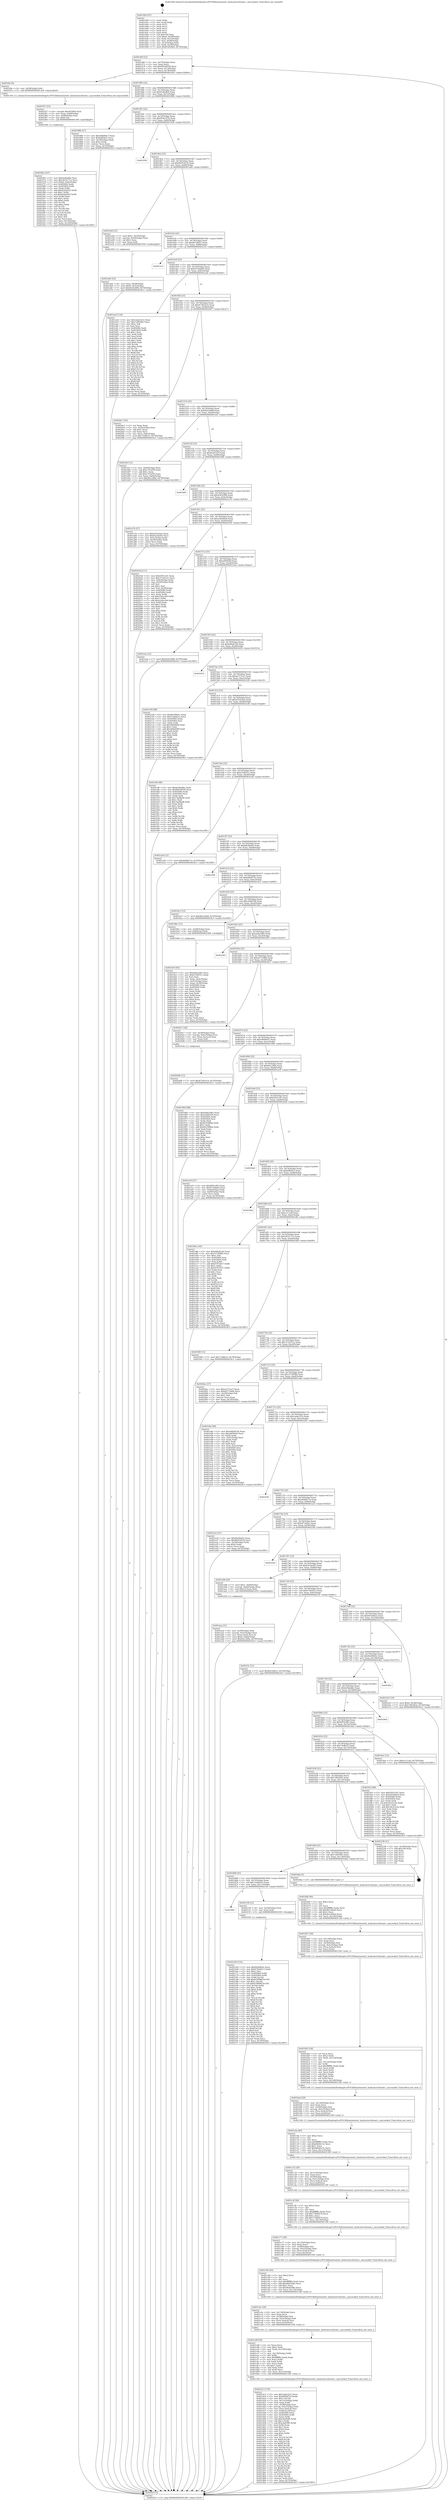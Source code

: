 digraph "0x401440" {
  label = "0x401440 (/mnt/c/Users/mathe/Desktop/tcc/POCII/binaries/extr_hashcatsrcthread.c_mycracked_Final-ollvm.out::main(0))"
  labelloc = "t"
  node[shape=record]

  Entry [label="",width=0.3,height=0.3,shape=circle,fillcolor=black,style=filled]
  "0x40146f" [label="{
     0x40146f [23]\l
     | [instrs]\l
     &nbsp;&nbsp;0x40146f \<+3\>: mov -0x70(%rbp),%eax\l
     &nbsp;&nbsp;0x401472 \<+2\>: mov %eax,%ecx\l
     &nbsp;&nbsp;0x401474 \<+6\>: sub $0x80438558,%ecx\l
     &nbsp;&nbsp;0x40147a \<+3\>: mov %eax,-0x74(%rbp)\l
     &nbsp;&nbsp;0x40147d \<+3\>: mov %ecx,-0x78(%rbp)\l
     &nbsp;&nbsp;0x401480 \<+6\>: je 0000000000401f4e \<main+0xb0e\>\l
  }"]
  "0x401f4e" [label="{
     0x401f4e [9]\l
     | [instrs]\l
     &nbsp;&nbsp;0x401f4e \<+4\>: mov -0x58(%rbp),%rdi\l
     &nbsp;&nbsp;0x401f52 \<+5\>: call 00000000004013e0 \<mycracked\>\l
     | [calls]\l
     &nbsp;&nbsp;0x4013e0 \{1\} (/mnt/c/Users/mathe/Desktop/tcc/POCII/binaries/extr_hashcatsrcthread.c_mycracked_Final-ollvm.out::mycracked)\l
  }"]
  "0x401486" [label="{
     0x401486 [22]\l
     | [instrs]\l
     &nbsp;&nbsp;0x401486 \<+5\>: jmp 000000000040148b \<main+0x4b\>\l
     &nbsp;&nbsp;0x40148b \<+3\>: mov -0x74(%rbp),%eax\l
     &nbsp;&nbsp;0x40148e \<+5\>: sub $0x81dfc8b4,%eax\l
     &nbsp;&nbsp;0x401493 \<+3\>: mov %eax,-0x7c(%rbp)\l
     &nbsp;&nbsp;0x401496 \<+6\>: je 000000000040188b \<main+0x44b\>\l
  }"]
  Exit [label="",width=0.3,height=0.3,shape=circle,fillcolor=black,style=filled,peripheries=2]
  "0x40188b" [label="{
     0x40188b [27]\l
     | [instrs]\l
     &nbsp;&nbsp;0x40188b \<+5\>: mov $0xe9b99ae7,%eax\l
     &nbsp;&nbsp;0x401890 \<+5\>: mov $0xfaff5bb1,%ecx\l
     &nbsp;&nbsp;0x401895 \<+3\>: mov -0x34(%rbp),%edx\l
     &nbsp;&nbsp;0x401898 \<+3\>: cmp $0x2,%edx\l
     &nbsp;&nbsp;0x40189b \<+3\>: cmovne %ecx,%eax\l
     &nbsp;&nbsp;0x40189e \<+3\>: mov %eax,-0x70(%rbp)\l
     &nbsp;&nbsp;0x4018a1 \<+5\>: jmp 00000000004024c5 \<main+0x1085\>\l
  }"]
  "0x40149c" [label="{
     0x40149c [22]\l
     | [instrs]\l
     &nbsp;&nbsp;0x40149c \<+5\>: jmp 00000000004014a1 \<main+0x61\>\l
     &nbsp;&nbsp;0x4014a1 \<+3\>: mov -0x74(%rbp),%eax\l
     &nbsp;&nbsp;0x4014a4 \<+5\>: sub $0x854cc97b,%eax\l
     &nbsp;&nbsp;0x4014a9 \<+3\>: mov %eax,-0x80(%rbp)\l
     &nbsp;&nbsp;0x4014ac \<+6\>: je 0000000000401958 \<main+0x518\>\l
  }"]
  "0x4024c5" [label="{
     0x4024c5 [5]\l
     | [instrs]\l
     &nbsp;&nbsp;0x4024c5 \<+5\>: jmp 000000000040146f \<main+0x2f\>\l
  }"]
  "0x401440" [label="{
     0x401440 [47]\l
     | [instrs]\l
     &nbsp;&nbsp;0x401440 \<+1\>: push %rbp\l
     &nbsp;&nbsp;0x401441 \<+3\>: mov %rsp,%rbp\l
     &nbsp;&nbsp;0x401444 \<+2\>: push %r15\l
     &nbsp;&nbsp;0x401446 \<+2\>: push %r14\l
     &nbsp;&nbsp;0x401448 \<+2\>: push %r13\l
     &nbsp;&nbsp;0x40144a \<+2\>: push %r12\l
     &nbsp;&nbsp;0x40144c \<+1\>: push %rbx\l
     &nbsp;&nbsp;0x40144d \<+7\>: sub $0x148,%rsp\l
     &nbsp;&nbsp;0x401454 \<+7\>: movl $0x0,-0x38(%rbp)\l
     &nbsp;&nbsp;0x40145b \<+3\>: mov %edi,-0x3c(%rbp)\l
     &nbsp;&nbsp;0x40145e \<+4\>: mov %rsi,-0x48(%rbp)\l
     &nbsp;&nbsp;0x401462 \<+3\>: mov -0x3c(%rbp),%edi\l
     &nbsp;&nbsp;0x401465 \<+3\>: mov %edi,-0x34(%rbp)\l
     &nbsp;&nbsp;0x401468 \<+7\>: movl $0x81dfc8b4,-0x70(%rbp)\l
  }"]
  "0x402164" [label="{
     0x402164 [152]\l
     | [instrs]\l
     &nbsp;&nbsp;0x402164 \<+5\>: mov $0x6b289e4c,%ecx\l
     &nbsp;&nbsp;0x402169 \<+5\>: mov $0x674d3613,%edx\l
     &nbsp;&nbsp;0x40216e \<+3\>: mov $0x1,%sil\l
     &nbsp;&nbsp;0x402171 \<+8\>: mov 0x405060,%r8d\l
     &nbsp;&nbsp;0x402179 \<+8\>: mov 0x405064,%r9d\l
     &nbsp;&nbsp;0x402181 \<+3\>: mov %r8d,%r10d\l
     &nbsp;&nbsp;0x402184 \<+7\>: add $0xfe39f98f,%r10d\l
     &nbsp;&nbsp;0x40218b \<+4\>: sub $0x1,%r10d\l
     &nbsp;&nbsp;0x40218f \<+7\>: sub $0xfe39f98f,%r10d\l
     &nbsp;&nbsp;0x402196 \<+4\>: imul %r10d,%r8d\l
     &nbsp;&nbsp;0x40219a \<+4\>: and $0x1,%r8d\l
     &nbsp;&nbsp;0x40219e \<+4\>: cmp $0x0,%r8d\l
     &nbsp;&nbsp;0x4021a2 \<+4\>: sete %r11b\l
     &nbsp;&nbsp;0x4021a6 \<+4\>: cmp $0xa,%r9d\l
     &nbsp;&nbsp;0x4021aa \<+3\>: setl %bl\l
     &nbsp;&nbsp;0x4021ad \<+3\>: mov %r11b,%r14b\l
     &nbsp;&nbsp;0x4021b0 \<+4\>: xor $0xff,%r14b\l
     &nbsp;&nbsp;0x4021b4 \<+3\>: mov %bl,%r15b\l
     &nbsp;&nbsp;0x4021b7 \<+4\>: xor $0xff,%r15b\l
     &nbsp;&nbsp;0x4021bb \<+4\>: xor $0x0,%sil\l
     &nbsp;&nbsp;0x4021bf \<+3\>: mov %r14b,%r12b\l
     &nbsp;&nbsp;0x4021c2 \<+4\>: and $0x0,%r12b\l
     &nbsp;&nbsp;0x4021c6 \<+3\>: and %sil,%r11b\l
     &nbsp;&nbsp;0x4021c9 \<+3\>: mov %r15b,%r13b\l
     &nbsp;&nbsp;0x4021cc \<+4\>: and $0x0,%r13b\l
     &nbsp;&nbsp;0x4021d0 \<+3\>: and %sil,%bl\l
     &nbsp;&nbsp;0x4021d3 \<+3\>: or %r11b,%r12b\l
     &nbsp;&nbsp;0x4021d6 \<+3\>: or %bl,%r13b\l
     &nbsp;&nbsp;0x4021d9 \<+3\>: xor %r13b,%r12b\l
     &nbsp;&nbsp;0x4021dc \<+3\>: or %r15b,%r14b\l
     &nbsp;&nbsp;0x4021df \<+4\>: xor $0xff,%r14b\l
     &nbsp;&nbsp;0x4021e3 \<+4\>: or $0x0,%sil\l
     &nbsp;&nbsp;0x4021e7 \<+3\>: and %sil,%r14b\l
     &nbsp;&nbsp;0x4021ea \<+3\>: or %r14b,%r12b\l
     &nbsp;&nbsp;0x4021ed \<+4\>: test $0x1,%r12b\l
     &nbsp;&nbsp;0x4021f1 \<+3\>: cmovne %edx,%ecx\l
     &nbsp;&nbsp;0x4021f4 \<+3\>: mov %ecx,-0x70(%rbp)\l
     &nbsp;&nbsp;0x4021f7 \<+5\>: jmp 00000000004024c5 \<main+0x1085\>\l
  }"]
  "0x401958" [label="{
     0x401958\l
  }", style=dashed]
  "0x4014b2" [label="{
     0x4014b2 [25]\l
     | [instrs]\l
     &nbsp;&nbsp;0x4014b2 \<+5\>: jmp 00000000004014b7 \<main+0x77\>\l
     &nbsp;&nbsp;0x4014b7 \<+3\>: mov -0x74(%rbp),%eax\l
     &nbsp;&nbsp;0x4014ba \<+5\>: sub $0x86055b18,%eax\l
     &nbsp;&nbsp;0x4014bf \<+6\>: mov %eax,-0x84(%rbp)\l
     &nbsp;&nbsp;0x4014c5 \<+6\>: je 0000000000401a4d \<main+0x60d\>\l
  }"]
  "0x401881" [label="{
     0x401881\l
  }", style=dashed]
  "0x401a4d" [label="{
     0x401a4d [23]\l
     | [instrs]\l
     &nbsp;&nbsp;0x401a4d \<+7\>: movl $0x1,-0x50(%rbp)\l
     &nbsp;&nbsp;0x401a54 \<+4\>: movslq -0x50(%rbp),%rax\l
     &nbsp;&nbsp;0x401a58 \<+4\>: shl $0x3,%rax\l
     &nbsp;&nbsp;0x401a5c \<+3\>: mov %rax,%rdi\l
     &nbsp;&nbsp;0x401a5f \<+5\>: call 0000000000401050 \<malloc@plt\>\l
     | [calls]\l
     &nbsp;&nbsp;0x401050 \{1\} (unknown)\l
  }"]
  "0x4014cb" [label="{
     0x4014cb [25]\l
     | [instrs]\l
     &nbsp;&nbsp;0x4014cb \<+5\>: jmp 00000000004014d0 \<main+0x90\>\l
     &nbsp;&nbsp;0x4014d0 \<+3\>: mov -0x74(%rbp),%eax\l
     &nbsp;&nbsp;0x4014d3 \<+5\>: sub $0x867a8f21,%eax\l
     &nbsp;&nbsp;0x4014d8 \<+6\>: mov %eax,-0x88(%rbp)\l
     &nbsp;&nbsp;0x4014de \<+6\>: je 0000000000402214 \<main+0xdd4\>\l
  }"]
  "0x402158" [label="{
     0x402158 [12]\l
     | [instrs]\l
     &nbsp;&nbsp;0x402158 \<+4\>: mov -0x58(%rbp),%rax\l
     &nbsp;&nbsp;0x40215c \<+3\>: mov %rax,%rdi\l
     &nbsp;&nbsp;0x40215f \<+5\>: call 0000000000401030 \<free@plt\>\l
     | [calls]\l
     &nbsp;&nbsp;0x401030 \{1\} (unknown)\l
  }"]
  "0x402214" [label="{
     0x402214\l
  }", style=dashed]
  "0x4014e4" [label="{
     0x4014e4 [25]\l
     | [instrs]\l
     &nbsp;&nbsp;0x4014e4 \<+5\>: jmp 00000000004014e9 \<main+0xa9\>\l
     &nbsp;&nbsp;0x4014e9 \<+3\>: mov -0x74(%rbp),%eax\l
     &nbsp;&nbsp;0x4014ec \<+5\>: sub $0x871bda64,%eax\l
     &nbsp;&nbsp;0x4014f1 \<+6\>: mov %eax,-0x8c(%rbp)\l
     &nbsp;&nbsp;0x4014f7 \<+6\>: je 0000000000401ae4 \<main+0x6a4\>\l
  }"]
  "0x4020db" [label="{
     0x4020db [12]\l
     | [instrs]\l
     &nbsp;&nbsp;0x4020db \<+7\>: movl $0x87281614,-0x70(%rbp)\l
     &nbsp;&nbsp;0x4020e2 \<+5\>: jmp 00000000004024c5 \<main+0x1085\>\l
  }"]
  "0x401ae4" [label="{
     0x401ae4 [134]\l
     | [instrs]\l
     &nbsp;&nbsp;0x401ae4 \<+5\>: mov $0x3ada321e,%eax\l
     &nbsp;&nbsp;0x401ae9 \<+5\>: mov $0x7a9f189c,%ecx\l
     &nbsp;&nbsp;0x401aee \<+2\>: mov $0x1,%dl\l
     &nbsp;&nbsp;0x401af0 \<+2\>: xor %esi,%esi\l
     &nbsp;&nbsp;0x401af2 \<+7\>: mov 0x405060,%edi\l
     &nbsp;&nbsp;0x401af9 \<+8\>: mov 0x405064,%r8d\l
     &nbsp;&nbsp;0x401b01 \<+3\>: sub $0x1,%esi\l
     &nbsp;&nbsp;0x401b04 \<+3\>: mov %edi,%r9d\l
     &nbsp;&nbsp;0x401b07 \<+3\>: add %esi,%r9d\l
     &nbsp;&nbsp;0x401b0a \<+4\>: imul %r9d,%edi\l
     &nbsp;&nbsp;0x401b0e \<+3\>: and $0x1,%edi\l
     &nbsp;&nbsp;0x401b11 \<+3\>: cmp $0x0,%edi\l
     &nbsp;&nbsp;0x401b14 \<+4\>: sete %r10b\l
     &nbsp;&nbsp;0x401b18 \<+4\>: cmp $0xa,%r8d\l
     &nbsp;&nbsp;0x401b1c \<+4\>: setl %r11b\l
     &nbsp;&nbsp;0x401b20 \<+3\>: mov %r10b,%bl\l
     &nbsp;&nbsp;0x401b23 \<+3\>: xor $0xff,%bl\l
     &nbsp;&nbsp;0x401b26 \<+3\>: mov %r11b,%r14b\l
     &nbsp;&nbsp;0x401b29 \<+4\>: xor $0xff,%r14b\l
     &nbsp;&nbsp;0x401b2d \<+3\>: xor $0x0,%dl\l
     &nbsp;&nbsp;0x401b30 \<+3\>: mov %bl,%r15b\l
     &nbsp;&nbsp;0x401b33 \<+4\>: and $0x0,%r15b\l
     &nbsp;&nbsp;0x401b37 \<+3\>: and %dl,%r10b\l
     &nbsp;&nbsp;0x401b3a \<+3\>: mov %r14b,%r12b\l
     &nbsp;&nbsp;0x401b3d \<+4\>: and $0x0,%r12b\l
     &nbsp;&nbsp;0x401b41 \<+3\>: and %dl,%r11b\l
     &nbsp;&nbsp;0x401b44 \<+3\>: or %r10b,%r15b\l
     &nbsp;&nbsp;0x401b47 \<+3\>: or %r11b,%r12b\l
     &nbsp;&nbsp;0x401b4a \<+3\>: xor %r12b,%r15b\l
     &nbsp;&nbsp;0x401b4d \<+3\>: or %r14b,%bl\l
     &nbsp;&nbsp;0x401b50 \<+3\>: xor $0xff,%bl\l
     &nbsp;&nbsp;0x401b53 \<+3\>: or $0x0,%dl\l
     &nbsp;&nbsp;0x401b56 \<+2\>: and %dl,%bl\l
     &nbsp;&nbsp;0x401b58 \<+3\>: or %bl,%r15b\l
     &nbsp;&nbsp;0x401b5b \<+4\>: test $0x1,%r15b\l
     &nbsp;&nbsp;0x401b5f \<+3\>: cmovne %ecx,%eax\l
     &nbsp;&nbsp;0x401b62 \<+3\>: mov %eax,-0x70(%rbp)\l
     &nbsp;&nbsp;0x401b65 \<+5\>: jmp 00000000004024c5 \<main+0x1085\>\l
  }"]
  "0x4014fd" [label="{
     0x4014fd [25]\l
     | [instrs]\l
     &nbsp;&nbsp;0x4014fd \<+5\>: jmp 0000000000401502 \<main+0xc2\>\l
     &nbsp;&nbsp;0x401502 \<+3\>: mov -0x74(%rbp),%eax\l
     &nbsp;&nbsp;0x401505 \<+5\>: sub $0x87281614,%eax\l
     &nbsp;&nbsp;0x40150a \<+6\>: mov %eax,-0x90(%rbp)\l
     &nbsp;&nbsp;0x401510 \<+6\>: je 00000000004020e7 \<main+0xca7\>\l
  }"]
  "0x401f6e" [label="{
     0x401f6e [107]\l
     | [instrs]\l
     &nbsp;&nbsp;0x401f6e \<+5\>: mov $0x6e46adbc,%esi\l
     &nbsp;&nbsp;0x401f73 \<+5\>: mov $0x2833c712,%ecx\l
     &nbsp;&nbsp;0x401f78 \<+7\>: movl $0x0,-0x6c(%rbp)\l
     &nbsp;&nbsp;0x401f7f \<+7\>: mov 0x405060,%edx\l
     &nbsp;&nbsp;0x401f86 \<+8\>: mov 0x405064,%r8d\l
     &nbsp;&nbsp;0x401f8e \<+3\>: mov %edx,%r9d\l
     &nbsp;&nbsp;0x401f91 \<+7\>: add $0xb2da45f3,%r9d\l
     &nbsp;&nbsp;0x401f98 \<+4\>: sub $0x1,%r9d\l
     &nbsp;&nbsp;0x401f9c \<+7\>: sub $0xb2da45f3,%r9d\l
     &nbsp;&nbsp;0x401fa3 \<+4\>: imul %r9d,%edx\l
     &nbsp;&nbsp;0x401fa7 \<+3\>: and $0x1,%edx\l
     &nbsp;&nbsp;0x401faa \<+3\>: cmp $0x0,%edx\l
     &nbsp;&nbsp;0x401fad \<+4\>: sete %r10b\l
     &nbsp;&nbsp;0x401fb1 \<+4\>: cmp $0xa,%r8d\l
     &nbsp;&nbsp;0x401fb5 \<+4\>: setl %r11b\l
     &nbsp;&nbsp;0x401fb9 \<+3\>: mov %r10b,%bl\l
     &nbsp;&nbsp;0x401fbc \<+3\>: and %r11b,%bl\l
     &nbsp;&nbsp;0x401fbf \<+3\>: xor %r11b,%r10b\l
     &nbsp;&nbsp;0x401fc2 \<+3\>: or %r10b,%bl\l
     &nbsp;&nbsp;0x401fc5 \<+3\>: test $0x1,%bl\l
     &nbsp;&nbsp;0x401fc8 \<+3\>: cmovne %ecx,%esi\l
     &nbsp;&nbsp;0x401fcb \<+3\>: mov %esi,-0x70(%rbp)\l
     &nbsp;&nbsp;0x401fce \<+6\>: mov %eax,-0x140(%rbp)\l
     &nbsp;&nbsp;0x401fd4 \<+5\>: jmp 00000000004024c5 \<main+0x1085\>\l
  }"]
  "0x4020e7" [label="{
     0x4020e7 [25]\l
     | [instrs]\l
     &nbsp;&nbsp;0x4020e7 \<+2\>: xor %eax,%eax\l
     &nbsp;&nbsp;0x4020e9 \<+3\>: mov -0x6c(%rbp),%ecx\l
     &nbsp;&nbsp;0x4020ec \<+3\>: sub $0x1,%eax\l
     &nbsp;&nbsp;0x4020ef \<+2\>: sub %eax,%ecx\l
     &nbsp;&nbsp;0x4020f1 \<+3\>: mov %ecx,-0x6c(%rbp)\l
     &nbsp;&nbsp;0x4020f4 \<+7\>: movl $0x73effe53,-0x70(%rbp)\l
     &nbsp;&nbsp;0x4020fb \<+5\>: jmp 00000000004024c5 \<main+0x1085\>\l
  }"]
  "0x401516" [label="{
     0x401516 [25]\l
     | [instrs]\l
     &nbsp;&nbsp;0x401516 \<+5\>: jmp 000000000040151b \<main+0xdb\>\l
     &nbsp;&nbsp;0x40151b \<+3\>: mov -0x74(%rbp),%eax\l
     &nbsp;&nbsp;0x40151e \<+5\>: sub $0x8b21bb0f,%eax\l
     &nbsp;&nbsp;0x401523 \<+6\>: mov %eax,-0x94(%rbp)\l
     &nbsp;&nbsp;0x401529 \<+6\>: je 0000000000401dcf \<main+0x98f\>\l
  }"]
  "0x401f57" [label="{
     0x401f57 [23]\l
     | [instrs]\l
     &nbsp;&nbsp;0x401f57 \<+10\>: movabs $0x4030b6,%rdi\l
     &nbsp;&nbsp;0x401f61 \<+3\>: mov %eax,-0x68(%rbp)\l
     &nbsp;&nbsp;0x401f64 \<+3\>: mov -0x68(%rbp),%esi\l
     &nbsp;&nbsp;0x401f67 \<+2\>: mov $0x0,%al\l
     &nbsp;&nbsp;0x401f69 \<+5\>: call 0000000000401040 \<printf@plt\>\l
     | [calls]\l
     &nbsp;&nbsp;0x401040 \{1\} (unknown)\l
  }"]
  "0x401dcf" [label="{
     0x401dcf [31]\l
     | [instrs]\l
     &nbsp;&nbsp;0x401dcf \<+3\>: mov -0x64(%rbp),%eax\l
     &nbsp;&nbsp;0x401dd2 \<+5\>: sub $0xc7f1af39,%eax\l
     &nbsp;&nbsp;0x401dd7 \<+3\>: add $0x1,%eax\l
     &nbsp;&nbsp;0x401dda \<+5\>: add $0xc7f1af39,%eax\l
     &nbsp;&nbsp;0x401ddf \<+3\>: mov %eax,-0x64(%rbp)\l
     &nbsp;&nbsp;0x401de2 \<+7\>: movl $0xf0a1289e,-0x70(%rbp)\l
     &nbsp;&nbsp;0x401de9 \<+5\>: jmp 00000000004024c5 \<main+0x1085\>\l
  }"]
  "0x40152f" [label="{
     0x40152f [25]\l
     | [instrs]\l
     &nbsp;&nbsp;0x40152f \<+5\>: jmp 0000000000401534 \<main+0xf4\>\l
     &nbsp;&nbsp;0x401534 \<+3\>: mov -0x74(%rbp),%eax\l
     &nbsp;&nbsp;0x401537 \<+5\>: sub $0x8ca01b7f,%eax\l
     &nbsp;&nbsp;0x40153c \<+6\>: mov %eax,-0x98(%rbp)\l
     &nbsp;&nbsp;0x401542 \<+6\>: je 00000000004018f9 \<main+0x4b9\>\l
  }"]
  "0x401d13" [label="{
     0x401d13 [176]\l
     | [instrs]\l
     &nbsp;&nbsp;0x401d13 \<+5\>: mov $0x3ada321e,%ecx\l
     &nbsp;&nbsp;0x401d18 \<+5\>: mov $0xbfd9d75e,%edx\l
     &nbsp;&nbsp;0x401d1d \<+3\>: mov $0x1,%r10b\l
     &nbsp;&nbsp;0x401d20 \<+7\>: mov -0x13c(%rbp),%r8d\l
     &nbsp;&nbsp;0x401d27 \<+4\>: imul %eax,%r8d\l
     &nbsp;&nbsp;0x401d2b \<+4\>: mov -0x58(%rbp),%rsi\l
     &nbsp;&nbsp;0x401d2f \<+4\>: movslq -0x5c(%rbp),%rdi\l
     &nbsp;&nbsp;0x401d33 \<+4\>: mov (%rsi,%rdi,8),%rsi\l
     &nbsp;&nbsp;0x401d37 \<+4\>: mov %r8d,0x14(%rsi)\l
     &nbsp;&nbsp;0x401d3b \<+7\>: mov 0x405060,%eax\l
     &nbsp;&nbsp;0x401d42 \<+8\>: mov 0x405064,%r8d\l
     &nbsp;&nbsp;0x401d4a \<+3\>: mov %eax,%r9d\l
     &nbsp;&nbsp;0x401d4d \<+7\>: add $0xc6a95ff5,%r9d\l
     &nbsp;&nbsp;0x401d54 \<+4\>: sub $0x1,%r9d\l
     &nbsp;&nbsp;0x401d58 \<+7\>: sub $0xc6a95ff5,%r9d\l
     &nbsp;&nbsp;0x401d5f \<+4\>: imul %r9d,%eax\l
     &nbsp;&nbsp;0x401d63 \<+3\>: and $0x1,%eax\l
     &nbsp;&nbsp;0x401d66 \<+3\>: cmp $0x0,%eax\l
     &nbsp;&nbsp;0x401d69 \<+4\>: sete %r11b\l
     &nbsp;&nbsp;0x401d6d \<+4\>: cmp $0xa,%r8d\l
     &nbsp;&nbsp;0x401d71 \<+3\>: setl %bl\l
     &nbsp;&nbsp;0x401d74 \<+3\>: mov %r11b,%r14b\l
     &nbsp;&nbsp;0x401d77 \<+4\>: xor $0xff,%r14b\l
     &nbsp;&nbsp;0x401d7b \<+3\>: mov %bl,%r15b\l
     &nbsp;&nbsp;0x401d7e \<+4\>: xor $0xff,%r15b\l
     &nbsp;&nbsp;0x401d82 \<+4\>: xor $0x0,%r10b\l
     &nbsp;&nbsp;0x401d86 \<+3\>: mov %r14b,%r12b\l
     &nbsp;&nbsp;0x401d89 \<+4\>: and $0x0,%r12b\l
     &nbsp;&nbsp;0x401d8d \<+3\>: and %r10b,%r11b\l
     &nbsp;&nbsp;0x401d90 \<+3\>: mov %r15b,%r13b\l
     &nbsp;&nbsp;0x401d93 \<+4\>: and $0x0,%r13b\l
     &nbsp;&nbsp;0x401d97 \<+3\>: and %r10b,%bl\l
     &nbsp;&nbsp;0x401d9a \<+3\>: or %r11b,%r12b\l
     &nbsp;&nbsp;0x401d9d \<+3\>: or %bl,%r13b\l
     &nbsp;&nbsp;0x401da0 \<+3\>: xor %r13b,%r12b\l
     &nbsp;&nbsp;0x401da3 \<+3\>: or %r15b,%r14b\l
     &nbsp;&nbsp;0x401da6 \<+4\>: xor $0xff,%r14b\l
     &nbsp;&nbsp;0x401daa \<+4\>: or $0x0,%r10b\l
     &nbsp;&nbsp;0x401dae \<+3\>: and %r10b,%r14b\l
     &nbsp;&nbsp;0x401db1 \<+3\>: or %r14b,%r12b\l
     &nbsp;&nbsp;0x401db4 \<+4\>: test $0x1,%r12b\l
     &nbsp;&nbsp;0x401db8 \<+3\>: cmovne %edx,%ecx\l
     &nbsp;&nbsp;0x401dbb \<+3\>: mov %ecx,-0x70(%rbp)\l
     &nbsp;&nbsp;0x401dbe \<+5\>: jmp 00000000004024c5 \<main+0x1085\>\l
  }"]
  "0x4018f9" [label="{
     0x4018f9\l
  }", style=dashed]
  "0x401548" [label="{
     0x401548 [25]\l
     | [instrs]\l
     &nbsp;&nbsp;0x401548 \<+5\>: jmp 000000000040154d \<main+0x10d\>\l
     &nbsp;&nbsp;0x40154d \<+3\>: mov -0x74(%rbp),%eax\l
     &nbsp;&nbsp;0x401550 \<+5\>: sub $0x9c83c898,%eax\l
     &nbsp;&nbsp;0x401555 \<+6\>: mov %eax,-0x9c(%rbp)\l
     &nbsp;&nbsp;0x40155b \<+6\>: je 0000000000401a7b \<main+0x63b\>\l
  }"]
  "0x401cd9" [label="{
     0x401cd9 [58]\l
     | [instrs]\l
     &nbsp;&nbsp;0x401cd9 \<+2\>: xor %ecx,%ecx\l
     &nbsp;&nbsp;0x401cdb \<+5\>: mov $0x2,%edx\l
     &nbsp;&nbsp;0x401ce0 \<+6\>: mov %edx,-0x138(%rbp)\l
     &nbsp;&nbsp;0x401ce6 \<+1\>: cltd\l
     &nbsp;&nbsp;0x401ce7 \<+7\>: mov -0x138(%rbp),%r8d\l
     &nbsp;&nbsp;0x401cee \<+3\>: idiv %r8d\l
     &nbsp;&nbsp;0x401cf1 \<+6\>: imul $0xfffffffe,%edx,%edx\l
     &nbsp;&nbsp;0x401cf7 \<+3\>: mov %ecx,%r9d\l
     &nbsp;&nbsp;0x401cfa \<+3\>: sub %edx,%r9d\l
     &nbsp;&nbsp;0x401cfd \<+2\>: mov %ecx,%edx\l
     &nbsp;&nbsp;0x401cff \<+3\>: sub $0x1,%edx\l
     &nbsp;&nbsp;0x401d02 \<+3\>: add %edx,%r9d\l
     &nbsp;&nbsp;0x401d05 \<+3\>: sub %r9d,%ecx\l
     &nbsp;&nbsp;0x401d08 \<+6\>: mov %ecx,-0x13c(%rbp)\l
     &nbsp;&nbsp;0x401d0e \<+5\>: call 0000000000401160 \<next_i\>\l
     | [calls]\l
     &nbsp;&nbsp;0x401160 \{1\} (/mnt/c/Users/mathe/Desktop/tcc/POCII/binaries/extr_hashcatsrcthread.c_mycracked_Final-ollvm.out::next_i)\l
  }"]
  "0x401a7b" [label="{
     0x401a7b [27]\l
     | [instrs]\l
     &nbsp;&nbsp;0x401a7b \<+5\>: mov $0xb354c0a2,%eax\l
     &nbsp;&nbsp;0x401a80 \<+5\>: mov $0x65cbd265,%ecx\l
     &nbsp;&nbsp;0x401a85 \<+3\>: mov -0x5c(%rbp),%edx\l
     &nbsp;&nbsp;0x401a88 \<+3\>: cmp -0x50(%rbp),%edx\l
     &nbsp;&nbsp;0x401a8b \<+3\>: cmovl %ecx,%eax\l
     &nbsp;&nbsp;0x401a8e \<+3\>: mov %eax,-0x70(%rbp)\l
     &nbsp;&nbsp;0x401a91 \<+5\>: jmp 00000000004024c5 \<main+0x1085\>\l
  }"]
  "0x401561" [label="{
     0x401561 [25]\l
     | [instrs]\l
     &nbsp;&nbsp;0x401561 \<+5\>: jmp 0000000000401566 \<main+0x126\>\l
     &nbsp;&nbsp;0x401566 \<+3\>: mov -0x74(%rbp),%eax\l
     &nbsp;&nbsp;0x401569 \<+5\>: sub $0xa3b5dbe4,%eax\l
     &nbsp;&nbsp;0x40156e \<+6\>: mov %eax,-0xa0(%rbp)\l
     &nbsp;&nbsp;0x401574 \<+6\>: je 000000000040203d \<main+0xbfd\>\l
  }"]
  "0x401cbc" [label="{
     0x401cbc [29]\l
     | [instrs]\l
     &nbsp;&nbsp;0x401cbc \<+6\>: mov -0x134(%rbp),%ecx\l
     &nbsp;&nbsp;0x401cc2 \<+3\>: imul %eax,%ecx\l
     &nbsp;&nbsp;0x401cc5 \<+4\>: mov -0x58(%rbp),%rsi\l
     &nbsp;&nbsp;0x401cc9 \<+4\>: movslq -0x5c(%rbp),%rdi\l
     &nbsp;&nbsp;0x401ccd \<+4\>: mov (%rsi,%rdi,8),%rsi\l
     &nbsp;&nbsp;0x401cd1 \<+3\>: mov %ecx,0x10(%rsi)\l
     &nbsp;&nbsp;0x401cd4 \<+5\>: call 0000000000401160 \<next_i\>\l
     | [calls]\l
     &nbsp;&nbsp;0x401160 \{1\} (/mnt/c/Users/mathe/Desktop/tcc/POCII/binaries/extr_hashcatsrcthread.c_mycracked_Final-ollvm.out::next_i)\l
  }"]
  "0x40203d" [label="{
     0x40203d [111]\l
     | [instrs]\l
     &nbsp;&nbsp;0x40203d \<+5\>: mov $0xf2951c81,%eax\l
     &nbsp;&nbsp;0x402042 \<+5\>: mov $0x3122012c,%ecx\l
     &nbsp;&nbsp;0x402047 \<+3\>: mov -0x6c(%rbp),%edx\l
     &nbsp;&nbsp;0x40204a \<+3\>: cmp -0x50(%rbp),%edx\l
     &nbsp;&nbsp;0x40204d \<+4\>: setl %sil\l
     &nbsp;&nbsp;0x402051 \<+4\>: and $0x1,%sil\l
     &nbsp;&nbsp;0x402055 \<+4\>: mov %sil,-0x29(%rbp)\l
     &nbsp;&nbsp;0x402059 \<+7\>: mov 0x405060,%edx\l
     &nbsp;&nbsp;0x402060 \<+7\>: mov 0x405064,%edi\l
     &nbsp;&nbsp;0x402067 \<+3\>: mov %edx,%r8d\l
     &nbsp;&nbsp;0x40206a \<+7\>: sub $0xe2abccb9,%r8d\l
     &nbsp;&nbsp;0x402071 \<+4\>: sub $0x1,%r8d\l
     &nbsp;&nbsp;0x402075 \<+7\>: add $0xe2abccb9,%r8d\l
     &nbsp;&nbsp;0x40207c \<+4\>: imul %r8d,%edx\l
     &nbsp;&nbsp;0x402080 \<+3\>: and $0x1,%edx\l
     &nbsp;&nbsp;0x402083 \<+3\>: cmp $0x0,%edx\l
     &nbsp;&nbsp;0x402086 \<+4\>: sete %sil\l
     &nbsp;&nbsp;0x40208a \<+3\>: cmp $0xa,%edi\l
     &nbsp;&nbsp;0x40208d \<+4\>: setl %r9b\l
     &nbsp;&nbsp;0x402091 \<+3\>: mov %sil,%r10b\l
     &nbsp;&nbsp;0x402094 \<+3\>: and %r9b,%r10b\l
     &nbsp;&nbsp;0x402097 \<+3\>: xor %r9b,%sil\l
     &nbsp;&nbsp;0x40209a \<+3\>: or %sil,%r10b\l
     &nbsp;&nbsp;0x40209d \<+4\>: test $0x1,%r10b\l
     &nbsp;&nbsp;0x4020a1 \<+3\>: cmovne %ecx,%eax\l
     &nbsp;&nbsp;0x4020a4 \<+3\>: mov %eax,-0x70(%rbp)\l
     &nbsp;&nbsp;0x4020a7 \<+5\>: jmp 00000000004024c5 \<main+0x1085\>\l
  }"]
  "0x40157a" [label="{
     0x40157a [25]\l
     | [instrs]\l
     &nbsp;&nbsp;0x40157a \<+5\>: jmp 000000000040157f \<main+0x13f\>\l
     &nbsp;&nbsp;0x40157f \<+3\>: mov -0x74(%rbp),%eax\l
     &nbsp;&nbsp;0x401582 \<+5\>: sub $0xa6f5feb9,%eax\l
     &nbsp;&nbsp;0x401587 \<+6\>: mov %eax,-0xa4(%rbp)\l
     &nbsp;&nbsp;0x40158d \<+6\>: je 0000000000401eea \<main+0xaaa\>\l
  }"]
  "0x401c94" [label="{
     0x401c94 [40]\l
     | [instrs]\l
     &nbsp;&nbsp;0x401c94 \<+5\>: mov $0x2,%ecx\l
     &nbsp;&nbsp;0x401c99 \<+1\>: cltd\l
     &nbsp;&nbsp;0x401c9a \<+2\>: idiv %ecx\l
     &nbsp;&nbsp;0x401c9c \<+6\>: imul $0xfffffffe,%edx,%ecx\l
     &nbsp;&nbsp;0x401ca2 \<+6\>: add $0x48af3d9e,%ecx\l
     &nbsp;&nbsp;0x401ca8 \<+3\>: add $0x1,%ecx\l
     &nbsp;&nbsp;0x401cab \<+6\>: sub $0x48af3d9e,%ecx\l
     &nbsp;&nbsp;0x401cb1 \<+6\>: mov %ecx,-0x134(%rbp)\l
     &nbsp;&nbsp;0x401cb7 \<+5\>: call 0000000000401160 \<next_i\>\l
     | [calls]\l
     &nbsp;&nbsp;0x401160 \{1\} (/mnt/c/Users/mathe/Desktop/tcc/POCII/binaries/extr_hashcatsrcthread.c_mycracked_Final-ollvm.out::next_i)\l
  }"]
  "0x401eea" [label="{
     0x401eea [12]\l
     | [instrs]\l
     &nbsp;&nbsp;0x401eea \<+7\>: movl $0x9c83c898,-0x70(%rbp)\l
     &nbsp;&nbsp;0x401ef1 \<+5\>: jmp 00000000004024c5 \<main+0x1085\>\l
  }"]
  "0x401593" [label="{
     0x401593 [25]\l
     | [instrs]\l
     &nbsp;&nbsp;0x401593 \<+5\>: jmp 0000000000401598 \<main+0x158\>\l
     &nbsp;&nbsp;0x401598 \<+3\>: mov -0x74(%rbp),%eax\l
     &nbsp;&nbsp;0x40159b \<+5\>: sub $0xa96a8144,%eax\l
     &nbsp;&nbsp;0x4015a0 \<+6\>: mov %eax,-0xa8(%rbp)\l
     &nbsp;&nbsp;0x4015a6 \<+6\>: je 0000000000402454 \<main+0x1014\>\l
  }"]
  "0x401c77" [label="{
     0x401c77 [29]\l
     | [instrs]\l
     &nbsp;&nbsp;0x401c77 \<+6\>: mov -0x130(%rbp),%ecx\l
     &nbsp;&nbsp;0x401c7d \<+3\>: imul %eax,%ecx\l
     &nbsp;&nbsp;0x401c80 \<+4\>: mov -0x58(%rbp),%rsi\l
     &nbsp;&nbsp;0x401c84 \<+4\>: movslq -0x5c(%rbp),%rdi\l
     &nbsp;&nbsp;0x401c88 \<+4\>: mov (%rsi,%rdi,8),%rsi\l
     &nbsp;&nbsp;0x401c8c \<+3\>: mov %ecx,0xc(%rsi)\l
     &nbsp;&nbsp;0x401c8f \<+5\>: call 0000000000401160 \<next_i\>\l
     | [calls]\l
     &nbsp;&nbsp;0x401160 \{1\} (/mnt/c/Users/mathe/Desktop/tcc/POCII/binaries/extr_hashcatsrcthread.c_mycracked_Final-ollvm.out::next_i)\l
  }"]
  "0x402454" [label="{
     0x402454\l
  }", style=dashed]
  "0x4015ac" [label="{
     0x4015ac [25]\l
     | [instrs]\l
     &nbsp;&nbsp;0x4015ac \<+5\>: jmp 00000000004015b1 \<main+0x171\>\l
     &nbsp;&nbsp;0x4015b1 \<+3\>: mov -0x74(%rbp),%eax\l
     &nbsp;&nbsp;0x4015b4 \<+5\>: sub $0xae373ca7,%eax\l
     &nbsp;&nbsp;0x4015b9 \<+6\>: mov %eax,-0xac(%rbp)\l
     &nbsp;&nbsp;0x4015bf \<+6\>: je 0000000000402100 \<main+0xcc0\>\l
  }"]
  "0x401c4f" [label="{
     0x401c4f [40]\l
     | [instrs]\l
     &nbsp;&nbsp;0x401c4f \<+5\>: mov $0x2,%ecx\l
     &nbsp;&nbsp;0x401c54 \<+1\>: cltd\l
     &nbsp;&nbsp;0x401c55 \<+2\>: idiv %ecx\l
     &nbsp;&nbsp;0x401c57 \<+6\>: imul $0xfffffffe,%edx,%ecx\l
     &nbsp;&nbsp;0x401c5d \<+6\>: sub $0x779d647b,%ecx\l
     &nbsp;&nbsp;0x401c63 \<+3\>: add $0x1,%ecx\l
     &nbsp;&nbsp;0x401c66 \<+6\>: add $0x779d647b,%ecx\l
     &nbsp;&nbsp;0x401c6c \<+6\>: mov %ecx,-0x130(%rbp)\l
     &nbsp;&nbsp;0x401c72 \<+5\>: call 0000000000401160 \<next_i\>\l
     | [calls]\l
     &nbsp;&nbsp;0x401160 \{1\} (/mnt/c/Users/mathe/Desktop/tcc/POCII/binaries/extr_hashcatsrcthread.c_mycracked_Final-ollvm.out::next_i)\l
  }"]
  "0x402100" [label="{
     0x402100 [88]\l
     | [instrs]\l
     &nbsp;&nbsp;0x402100 \<+5\>: mov $0x6b289e4c,%eax\l
     &nbsp;&nbsp;0x402105 \<+5\>: mov $0x7eab6b1a,%ecx\l
     &nbsp;&nbsp;0x40210a \<+7\>: mov 0x405060,%edx\l
     &nbsp;&nbsp;0x402111 \<+7\>: mov 0x405064,%esi\l
     &nbsp;&nbsp;0x402118 \<+2\>: mov %edx,%edi\l
     &nbsp;&nbsp;0x40211a \<+6\>: sub $0x289a60fd,%edi\l
     &nbsp;&nbsp;0x402120 \<+3\>: sub $0x1,%edi\l
     &nbsp;&nbsp;0x402123 \<+6\>: add $0x289a60fd,%edi\l
     &nbsp;&nbsp;0x402129 \<+3\>: imul %edi,%edx\l
     &nbsp;&nbsp;0x40212c \<+3\>: and $0x1,%edx\l
     &nbsp;&nbsp;0x40212f \<+3\>: cmp $0x0,%edx\l
     &nbsp;&nbsp;0x402132 \<+4\>: sete %r8b\l
     &nbsp;&nbsp;0x402136 \<+3\>: cmp $0xa,%esi\l
     &nbsp;&nbsp;0x402139 \<+4\>: setl %r9b\l
     &nbsp;&nbsp;0x40213d \<+3\>: mov %r8b,%r10b\l
     &nbsp;&nbsp;0x402140 \<+3\>: and %r9b,%r10b\l
     &nbsp;&nbsp;0x402143 \<+3\>: xor %r9b,%r8b\l
     &nbsp;&nbsp;0x402146 \<+3\>: or %r8b,%r10b\l
     &nbsp;&nbsp;0x402149 \<+4\>: test $0x1,%r10b\l
     &nbsp;&nbsp;0x40214d \<+3\>: cmovne %ecx,%eax\l
     &nbsp;&nbsp;0x402150 \<+3\>: mov %eax,-0x70(%rbp)\l
     &nbsp;&nbsp;0x402153 \<+5\>: jmp 00000000004024c5 \<main+0x1085\>\l
  }"]
  "0x4015c5" [label="{
     0x4015c5 [25]\l
     | [instrs]\l
     &nbsp;&nbsp;0x4015c5 \<+5\>: jmp 00000000004015ca \<main+0x18a\>\l
     &nbsp;&nbsp;0x4015ca \<+3\>: mov -0x74(%rbp),%eax\l
     &nbsp;&nbsp;0x4015cd \<+5\>: sub $0xb354c0a2,%eax\l
     &nbsp;&nbsp;0x4015d2 \<+6\>: mov %eax,-0xb0(%rbp)\l
     &nbsp;&nbsp;0x4015d8 \<+6\>: je 0000000000401ef6 \<main+0xab6\>\l
  }"]
  "0x401c32" [label="{
     0x401c32 [29]\l
     | [instrs]\l
     &nbsp;&nbsp;0x401c32 \<+6\>: mov -0x12c(%rbp),%ecx\l
     &nbsp;&nbsp;0x401c38 \<+3\>: imul %eax,%ecx\l
     &nbsp;&nbsp;0x401c3b \<+4\>: mov -0x58(%rbp),%rsi\l
     &nbsp;&nbsp;0x401c3f \<+4\>: movslq -0x5c(%rbp),%rdi\l
     &nbsp;&nbsp;0x401c43 \<+4\>: mov (%rsi,%rdi,8),%rsi\l
     &nbsp;&nbsp;0x401c47 \<+3\>: mov %ecx,0x8(%rsi)\l
     &nbsp;&nbsp;0x401c4a \<+5\>: call 0000000000401160 \<next_i\>\l
     | [calls]\l
     &nbsp;&nbsp;0x401160 \{1\} (/mnt/c/Users/mathe/Desktop/tcc/POCII/binaries/extr_hashcatsrcthread.c_mycracked_Final-ollvm.out::next_i)\l
  }"]
  "0x401ef6" [label="{
     0x401ef6 [88]\l
     | [instrs]\l
     &nbsp;&nbsp;0x401ef6 \<+5\>: mov $0x6e46adbc,%eax\l
     &nbsp;&nbsp;0x401efb \<+5\>: mov $0x80438558,%ecx\l
     &nbsp;&nbsp;0x401f00 \<+7\>: mov 0x405060,%edx\l
     &nbsp;&nbsp;0x401f07 \<+7\>: mov 0x405064,%esi\l
     &nbsp;&nbsp;0x401f0e \<+2\>: mov %edx,%edi\l
     &nbsp;&nbsp;0x401f10 \<+6\>: add $0x7aaf8a96,%edi\l
     &nbsp;&nbsp;0x401f16 \<+3\>: sub $0x1,%edi\l
     &nbsp;&nbsp;0x401f19 \<+6\>: sub $0x7aaf8a96,%edi\l
     &nbsp;&nbsp;0x401f1f \<+3\>: imul %edi,%edx\l
     &nbsp;&nbsp;0x401f22 \<+3\>: and $0x1,%edx\l
     &nbsp;&nbsp;0x401f25 \<+3\>: cmp $0x0,%edx\l
     &nbsp;&nbsp;0x401f28 \<+4\>: sete %r8b\l
     &nbsp;&nbsp;0x401f2c \<+3\>: cmp $0xa,%esi\l
     &nbsp;&nbsp;0x401f2f \<+4\>: setl %r9b\l
     &nbsp;&nbsp;0x401f33 \<+3\>: mov %r8b,%r10b\l
     &nbsp;&nbsp;0x401f36 \<+3\>: and %r9b,%r10b\l
     &nbsp;&nbsp;0x401f39 \<+3\>: xor %r9b,%r8b\l
     &nbsp;&nbsp;0x401f3c \<+3\>: or %r8b,%r10b\l
     &nbsp;&nbsp;0x401f3f \<+4\>: test $0x1,%r10b\l
     &nbsp;&nbsp;0x401f43 \<+3\>: cmovne %ecx,%eax\l
     &nbsp;&nbsp;0x401f46 \<+3\>: mov %eax,-0x70(%rbp)\l
     &nbsp;&nbsp;0x401f49 \<+5\>: jmp 00000000004024c5 \<main+0x1085\>\l
  }"]
  "0x4015de" [label="{
     0x4015de [25]\l
     | [instrs]\l
     &nbsp;&nbsp;0x4015de \<+5\>: jmp 00000000004015e3 \<main+0x1a3\>\l
     &nbsp;&nbsp;0x4015e3 \<+3\>: mov -0x74(%rbp),%eax\l
     &nbsp;&nbsp;0x4015e6 \<+5\>: sub $0xb7e9031c,%eax\l
     &nbsp;&nbsp;0x4015eb \<+6\>: mov %eax,-0xb4(%rbp)\l
     &nbsp;&nbsp;0x4015f1 \<+6\>: je 0000000000401a26 \<main+0x5e6\>\l
  }"]
  "0x401c0a" [label="{
     0x401c0a [40]\l
     | [instrs]\l
     &nbsp;&nbsp;0x401c0a \<+5\>: mov $0x2,%ecx\l
     &nbsp;&nbsp;0x401c0f \<+1\>: cltd\l
     &nbsp;&nbsp;0x401c10 \<+2\>: idiv %ecx\l
     &nbsp;&nbsp;0x401c12 \<+6\>: imul $0xfffffffe,%edx,%ecx\l
     &nbsp;&nbsp;0x401c18 \<+6\>: sub $0xb6b4b13c,%ecx\l
     &nbsp;&nbsp;0x401c1e \<+3\>: add $0x1,%ecx\l
     &nbsp;&nbsp;0x401c21 \<+6\>: add $0xb6b4b13c,%ecx\l
     &nbsp;&nbsp;0x401c27 \<+6\>: mov %ecx,-0x12c(%rbp)\l
     &nbsp;&nbsp;0x401c2d \<+5\>: call 0000000000401160 \<next_i\>\l
     | [calls]\l
     &nbsp;&nbsp;0x401160 \{1\} (/mnt/c/Users/mathe/Desktop/tcc/POCII/binaries/extr_hashcatsrcthread.c_mycracked_Final-ollvm.out::next_i)\l
  }"]
  "0x401a26" [label="{
     0x401a26 [12]\l
     | [instrs]\l
     &nbsp;&nbsp;0x401a26 \<+7\>: movl $0x46d9b17a,-0x70(%rbp)\l
     &nbsp;&nbsp;0x401a2d \<+5\>: jmp 00000000004024c5 \<main+0x1085\>\l
  }"]
  "0x4015f7" [label="{
     0x4015f7 [25]\l
     | [instrs]\l
     &nbsp;&nbsp;0x4015f7 \<+5\>: jmp 00000000004015fc \<main+0x1bc\>\l
     &nbsp;&nbsp;0x4015fc \<+3\>: mov -0x74(%rbp),%eax\l
     &nbsp;&nbsp;0x4015ff \<+5\>: sub $0xb8c0beb5,%eax\l
     &nbsp;&nbsp;0x401604 \<+6\>: mov %eax,-0xb8(%rbp)\l
     &nbsp;&nbsp;0x40160a \<+6\>: je 0000000000402208 \<main+0xdc8\>\l
  }"]
  "0x401bed" [label="{
     0x401bed [29]\l
     | [instrs]\l
     &nbsp;&nbsp;0x401bed \<+6\>: mov -0x128(%rbp),%ecx\l
     &nbsp;&nbsp;0x401bf3 \<+3\>: imul %eax,%ecx\l
     &nbsp;&nbsp;0x401bf6 \<+4\>: mov -0x58(%rbp),%rsi\l
     &nbsp;&nbsp;0x401bfa \<+4\>: movslq -0x5c(%rbp),%rdi\l
     &nbsp;&nbsp;0x401bfe \<+4\>: mov (%rsi,%rdi,8),%rsi\l
     &nbsp;&nbsp;0x401c02 \<+3\>: mov %ecx,0x4(%rsi)\l
     &nbsp;&nbsp;0x401c05 \<+5\>: call 0000000000401160 \<next_i\>\l
     | [calls]\l
     &nbsp;&nbsp;0x401160 \{1\} (/mnt/c/Users/mathe/Desktop/tcc/POCII/binaries/extr_hashcatsrcthread.c_mycracked_Final-ollvm.out::next_i)\l
  }"]
  "0x402208" [label="{
     0x402208\l
  }", style=dashed]
  "0x401610" [label="{
     0x401610 [25]\l
     | [instrs]\l
     &nbsp;&nbsp;0x401610 \<+5\>: jmp 0000000000401615 \<main+0x1d5\>\l
     &nbsp;&nbsp;0x401615 \<+3\>: mov -0x74(%rbp),%eax\l
     &nbsp;&nbsp;0x401618 \<+5\>: sub $0xbfd9d75e,%eax\l
     &nbsp;&nbsp;0x40161d \<+6\>: mov %eax,-0xbc(%rbp)\l
     &nbsp;&nbsp;0x401623 \<+6\>: je 0000000000401dc3 \<main+0x983\>\l
  }"]
  "0x401bb3" [label="{
     0x401bb3 [58]\l
     | [instrs]\l
     &nbsp;&nbsp;0x401bb3 \<+2\>: xor %ecx,%ecx\l
     &nbsp;&nbsp;0x401bb5 \<+5\>: mov $0x2,%edx\l
     &nbsp;&nbsp;0x401bba \<+6\>: mov %edx,-0x124(%rbp)\l
     &nbsp;&nbsp;0x401bc0 \<+1\>: cltd\l
     &nbsp;&nbsp;0x401bc1 \<+7\>: mov -0x124(%rbp),%r8d\l
     &nbsp;&nbsp;0x401bc8 \<+3\>: idiv %r8d\l
     &nbsp;&nbsp;0x401bcb \<+6\>: imul $0xfffffffe,%edx,%edx\l
     &nbsp;&nbsp;0x401bd1 \<+3\>: mov %ecx,%r9d\l
     &nbsp;&nbsp;0x401bd4 \<+3\>: sub %edx,%r9d\l
     &nbsp;&nbsp;0x401bd7 \<+2\>: mov %ecx,%edx\l
     &nbsp;&nbsp;0x401bd9 \<+3\>: sub $0x1,%edx\l
     &nbsp;&nbsp;0x401bdc \<+3\>: add %edx,%r9d\l
     &nbsp;&nbsp;0x401bdf \<+3\>: sub %r9d,%ecx\l
     &nbsp;&nbsp;0x401be2 \<+6\>: mov %ecx,-0x128(%rbp)\l
     &nbsp;&nbsp;0x401be8 \<+5\>: call 0000000000401160 \<next_i\>\l
     | [calls]\l
     &nbsp;&nbsp;0x401160 \{1\} (/mnt/c/Users/mathe/Desktop/tcc/POCII/binaries/extr_hashcatsrcthread.c_mycracked_Final-ollvm.out::next_i)\l
  }"]
  "0x401dc3" [label="{
     0x401dc3 [12]\l
     | [instrs]\l
     &nbsp;&nbsp;0x401dc3 \<+7\>: movl $0x8b21bb0f,-0x70(%rbp)\l
     &nbsp;&nbsp;0x401dca \<+5\>: jmp 00000000004024c5 \<main+0x1085\>\l
  }"]
  "0x401629" [label="{
     0x401629 [25]\l
     | [instrs]\l
     &nbsp;&nbsp;0x401629 \<+5\>: jmp 000000000040162e \<main+0x1ee\>\l
     &nbsp;&nbsp;0x40162e \<+3\>: mov -0x74(%rbp),%eax\l
     &nbsp;&nbsp;0x401631 \<+5\>: sub $0xcd4691f6,%eax\l
     &nbsp;&nbsp;0x401636 \<+6\>: mov %eax,-0xc0(%rbp)\l
     &nbsp;&nbsp;0x40163c \<+6\>: je 00000000004019bc \<main+0x57c\>\l
  }"]
  "0x401b97" [label="{
     0x401b97 [28]\l
     | [instrs]\l
     &nbsp;&nbsp;0x401b97 \<+6\>: mov -0x120(%rbp),%ecx\l
     &nbsp;&nbsp;0x401b9d \<+3\>: imul %eax,%ecx\l
     &nbsp;&nbsp;0x401ba0 \<+4\>: mov -0x58(%rbp),%rsi\l
     &nbsp;&nbsp;0x401ba4 \<+4\>: movslq -0x5c(%rbp),%rdi\l
     &nbsp;&nbsp;0x401ba8 \<+4\>: mov (%rsi,%rdi,8),%rsi\l
     &nbsp;&nbsp;0x401bac \<+2\>: mov %ecx,(%rsi)\l
     &nbsp;&nbsp;0x401bae \<+5\>: call 0000000000401160 \<next_i\>\l
     | [calls]\l
     &nbsp;&nbsp;0x401160 \{1\} (/mnt/c/Users/mathe/Desktop/tcc/POCII/binaries/extr_hashcatsrcthread.c_mycracked_Final-ollvm.out::next_i)\l
  }"]
  "0x4019bc" [label="{
     0x4019bc [13]\l
     | [instrs]\l
     &nbsp;&nbsp;0x4019bc \<+4\>: mov -0x48(%rbp),%rax\l
     &nbsp;&nbsp;0x4019c0 \<+4\>: mov 0x8(%rax),%rdi\l
     &nbsp;&nbsp;0x4019c4 \<+5\>: call 0000000000401060 \<atoi@plt\>\l
     | [calls]\l
     &nbsp;&nbsp;0x401060 \{1\} (unknown)\l
  }"]
  "0x401642" [label="{
     0x401642 [25]\l
     | [instrs]\l
     &nbsp;&nbsp;0x401642 \<+5\>: jmp 0000000000401647 \<main+0x207\>\l
     &nbsp;&nbsp;0x401647 \<+3\>: mov -0x74(%rbp),%eax\l
     &nbsp;&nbsp;0x40164a \<+5\>: sub $0xde8a3d83,%eax\l
     &nbsp;&nbsp;0x40164f \<+6\>: mov %eax,-0xc4(%rbp)\l
     &nbsp;&nbsp;0x401655 \<+6\>: je 0000000000402265 \<main+0xe25\>\l
  }"]
  "0x401b6f" [label="{
     0x401b6f [40]\l
     | [instrs]\l
     &nbsp;&nbsp;0x401b6f \<+5\>: mov $0x2,%ecx\l
     &nbsp;&nbsp;0x401b74 \<+1\>: cltd\l
     &nbsp;&nbsp;0x401b75 \<+2\>: idiv %ecx\l
     &nbsp;&nbsp;0x401b77 \<+6\>: imul $0xfffffffe,%edx,%ecx\l
     &nbsp;&nbsp;0x401b7d \<+6\>: add $0xdb1e69e0,%ecx\l
     &nbsp;&nbsp;0x401b83 \<+3\>: add $0x1,%ecx\l
     &nbsp;&nbsp;0x401b86 \<+6\>: sub $0xdb1e69e0,%ecx\l
     &nbsp;&nbsp;0x401b8c \<+6\>: mov %ecx,-0x120(%rbp)\l
     &nbsp;&nbsp;0x401b92 \<+5\>: call 0000000000401160 \<next_i\>\l
     | [calls]\l
     &nbsp;&nbsp;0x401160 \{1\} (/mnt/c/Users/mathe/Desktop/tcc/POCII/binaries/extr_hashcatsrcthread.c_mycracked_Final-ollvm.out::next_i)\l
  }"]
  "0x402265" [label="{
     0x402265\l
  }", style=dashed]
  "0x40165b" [label="{
     0x40165b [25]\l
     | [instrs]\l
     &nbsp;&nbsp;0x40165b \<+5\>: jmp 0000000000401660 \<main+0x220\>\l
     &nbsp;&nbsp;0x401660 \<+3\>: mov -0x74(%rbp),%eax\l
     &nbsp;&nbsp;0x401663 \<+5\>: sub $0xe677e968,%eax\l
     &nbsp;&nbsp;0x401668 \<+6\>: mov %eax,-0xc8(%rbp)\l
     &nbsp;&nbsp;0x40166e \<+6\>: je 00000000004020c7 \<main+0xc87\>\l
  }"]
  "0x401868" [label="{
     0x401868 [25]\l
     | [instrs]\l
     &nbsp;&nbsp;0x401868 \<+5\>: jmp 000000000040186d \<main+0x42d\>\l
     &nbsp;&nbsp;0x40186d \<+3\>: mov -0x74(%rbp),%eax\l
     &nbsp;&nbsp;0x401870 \<+5\>: sub $0x7eab6b1a,%eax\l
     &nbsp;&nbsp;0x401875 \<+6\>: mov %eax,-0x11c(%rbp)\l
     &nbsp;&nbsp;0x40187b \<+6\>: je 0000000000402158 \<main+0xd18\>\l
  }"]
  "0x4020c7" [label="{
     0x4020c7 [20]\l
     | [instrs]\l
     &nbsp;&nbsp;0x4020c7 \<+4\>: mov -0x58(%rbp),%rax\l
     &nbsp;&nbsp;0x4020cb \<+4\>: movslq -0x6c(%rbp),%rcx\l
     &nbsp;&nbsp;0x4020cf \<+4\>: mov (%rax,%rcx,8),%rax\l
     &nbsp;&nbsp;0x4020d3 \<+3\>: mov %rax,%rdi\l
     &nbsp;&nbsp;0x4020d6 \<+5\>: call 0000000000401030 \<free@plt\>\l
     | [calls]\l
     &nbsp;&nbsp;0x401030 \{1\} (unknown)\l
  }"]
  "0x401674" [label="{
     0x401674 [25]\l
     | [instrs]\l
     &nbsp;&nbsp;0x401674 \<+5\>: jmp 0000000000401679 \<main+0x239\>\l
     &nbsp;&nbsp;0x401679 \<+3\>: mov -0x74(%rbp),%eax\l
     &nbsp;&nbsp;0x40167c \<+5\>: sub $0xe9b99ae7,%eax\l
     &nbsp;&nbsp;0x401681 \<+6\>: mov %eax,-0xcc(%rbp)\l
     &nbsp;&nbsp;0x401687 \<+6\>: je 0000000000401964 \<main+0x524\>\l
  }"]
  "0x401b6a" [label="{
     0x401b6a [5]\l
     | [instrs]\l
     &nbsp;&nbsp;0x401b6a \<+5\>: call 0000000000401160 \<next_i\>\l
     | [calls]\l
     &nbsp;&nbsp;0x401160 \{1\} (/mnt/c/Users/mathe/Desktop/tcc/POCII/binaries/extr_hashcatsrcthread.c_mycracked_Final-ollvm.out::next_i)\l
  }"]
  "0x401964" [label="{
     0x401964 [88]\l
     | [instrs]\l
     &nbsp;&nbsp;0x401964 \<+5\>: mov $0xde8a3d83,%eax\l
     &nbsp;&nbsp;0x401969 \<+5\>: mov $0xcd4691f6,%ecx\l
     &nbsp;&nbsp;0x40196e \<+7\>: mov 0x405060,%edx\l
     &nbsp;&nbsp;0x401975 \<+7\>: mov 0x405064,%esi\l
     &nbsp;&nbsp;0x40197c \<+2\>: mov %edx,%edi\l
     &nbsp;&nbsp;0x40197e \<+6\>: sub $0x8255886e,%edi\l
     &nbsp;&nbsp;0x401984 \<+3\>: sub $0x1,%edi\l
     &nbsp;&nbsp;0x401987 \<+6\>: add $0x8255886e,%edi\l
     &nbsp;&nbsp;0x40198d \<+3\>: imul %edi,%edx\l
     &nbsp;&nbsp;0x401990 \<+3\>: and $0x1,%edx\l
     &nbsp;&nbsp;0x401993 \<+3\>: cmp $0x0,%edx\l
     &nbsp;&nbsp;0x401996 \<+4\>: sete %r8b\l
     &nbsp;&nbsp;0x40199a \<+3\>: cmp $0xa,%esi\l
     &nbsp;&nbsp;0x40199d \<+4\>: setl %r9b\l
     &nbsp;&nbsp;0x4019a1 \<+3\>: mov %r8b,%r10b\l
     &nbsp;&nbsp;0x4019a4 \<+3\>: and %r9b,%r10b\l
     &nbsp;&nbsp;0x4019a7 \<+3\>: xor %r9b,%r8b\l
     &nbsp;&nbsp;0x4019aa \<+3\>: or %r8b,%r10b\l
     &nbsp;&nbsp;0x4019ad \<+4\>: test $0x1,%r10b\l
     &nbsp;&nbsp;0x4019b1 \<+3\>: cmovne %ecx,%eax\l
     &nbsp;&nbsp;0x4019b4 \<+3\>: mov %eax,-0x70(%rbp)\l
     &nbsp;&nbsp;0x4019b7 \<+5\>: jmp 00000000004024c5 \<main+0x1085\>\l
  }"]
  "0x40168d" [label="{
     0x40168d [25]\l
     | [instrs]\l
     &nbsp;&nbsp;0x40168d \<+5\>: jmp 0000000000401692 \<main+0x252\>\l
     &nbsp;&nbsp;0x401692 \<+3\>: mov -0x74(%rbp),%eax\l
     &nbsp;&nbsp;0x401695 \<+5\>: sub $0xf0a1289e,%eax\l
     &nbsp;&nbsp;0x40169a \<+6\>: mov %eax,-0xd0(%rbp)\l
     &nbsp;&nbsp;0x4016a0 \<+6\>: je 0000000000401ac9 \<main+0x689\>\l
  }"]
  "0x4019c9" [label="{
     0x4019c9 [93]\l
     | [instrs]\l
     &nbsp;&nbsp;0x4019c9 \<+5\>: mov $0xde8a3d83,%ecx\l
     &nbsp;&nbsp;0x4019ce \<+5\>: mov $0xb7e9031c,%edx\l
     &nbsp;&nbsp;0x4019d3 \<+2\>: xor %esi,%esi\l
     &nbsp;&nbsp;0x4019d5 \<+3\>: mov %eax,-0x4c(%rbp)\l
     &nbsp;&nbsp;0x4019d8 \<+3\>: mov -0x4c(%rbp),%eax\l
     &nbsp;&nbsp;0x4019db \<+3\>: mov %eax,-0x30(%rbp)\l
     &nbsp;&nbsp;0x4019de \<+7\>: mov 0x405060,%eax\l
     &nbsp;&nbsp;0x4019e5 \<+8\>: mov 0x405064,%r8d\l
     &nbsp;&nbsp;0x4019ed \<+3\>: sub $0x1,%esi\l
     &nbsp;&nbsp;0x4019f0 \<+3\>: mov %eax,%r9d\l
     &nbsp;&nbsp;0x4019f3 \<+3\>: add %esi,%r9d\l
     &nbsp;&nbsp;0x4019f6 \<+4\>: imul %r9d,%eax\l
     &nbsp;&nbsp;0x4019fa \<+3\>: and $0x1,%eax\l
     &nbsp;&nbsp;0x4019fd \<+3\>: cmp $0x0,%eax\l
     &nbsp;&nbsp;0x401a00 \<+4\>: sete %r10b\l
     &nbsp;&nbsp;0x401a04 \<+4\>: cmp $0xa,%r8d\l
     &nbsp;&nbsp;0x401a08 \<+4\>: setl %r11b\l
     &nbsp;&nbsp;0x401a0c \<+3\>: mov %r10b,%bl\l
     &nbsp;&nbsp;0x401a0f \<+3\>: and %r11b,%bl\l
     &nbsp;&nbsp;0x401a12 \<+3\>: xor %r11b,%r10b\l
     &nbsp;&nbsp;0x401a15 \<+3\>: or %r10b,%bl\l
     &nbsp;&nbsp;0x401a18 \<+3\>: test $0x1,%bl\l
     &nbsp;&nbsp;0x401a1b \<+3\>: cmovne %edx,%ecx\l
     &nbsp;&nbsp;0x401a1e \<+3\>: mov %ecx,-0x70(%rbp)\l
     &nbsp;&nbsp;0x401a21 \<+5\>: jmp 00000000004024c5 \<main+0x1085\>\l
  }"]
  "0x40184f" [label="{
     0x40184f [25]\l
     | [instrs]\l
     &nbsp;&nbsp;0x40184f \<+5\>: jmp 0000000000401854 \<main+0x414\>\l
     &nbsp;&nbsp;0x401854 \<+3\>: mov -0x74(%rbp),%eax\l
     &nbsp;&nbsp;0x401857 \<+5\>: sub $0x7a9f189c,%eax\l
     &nbsp;&nbsp;0x40185c \<+6\>: mov %eax,-0x118(%rbp)\l
     &nbsp;&nbsp;0x401862 \<+6\>: je 0000000000401b6a \<main+0x72a\>\l
  }"]
  "0x401ac9" [label="{
     0x401ac9 [27]\l
     | [instrs]\l
     &nbsp;&nbsp;0x401ac9 \<+5\>: mov $0x6f93cd83,%eax\l
     &nbsp;&nbsp;0x401ace \<+5\>: mov $0x871bda64,%ecx\l
     &nbsp;&nbsp;0x401ad3 \<+3\>: mov -0x64(%rbp),%edx\l
     &nbsp;&nbsp;0x401ad6 \<+3\>: cmp -0x60(%rbp),%edx\l
     &nbsp;&nbsp;0x401ad9 \<+3\>: cmovl %ecx,%eax\l
     &nbsp;&nbsp;0x401adc \<+3\>: mov %eax,-0x70(%rbp)\l
     &nbsp;&nbsp;0x401adf \<+5\>: jmp 00000000004024c5 \<main+0x1085\>\l
  }"]
  "0x4016a6" [label="{
     0x4016a6 [25]\l
     | [instrs]\l
     &nbsp;&nbsp;0x4016a6 \<+5\>: jmp 00000000004016ab \<main+0x26b\>\l
     &nbsp;&nbsp;0x4016ab \<+3\>: mov -0x74(%rbp),%eax\l
     &nbsp;&nbsp;0x4016ae \<+5\>: sub $0xf2951c81,%eax\l
     &nbsp;&nbsp;0x4016b3 \<+6\>: mov %eax,-0xd4(%rbp)\l
     &nbsp;&nbsp;0x4016b9 \<+6\>: je 00000000004024a6 \<main+0x1066\>\l
  }"]
  "0x402238" [label="{
     0x402238 [21]\l
     | [instrs]\l
     &nbsp;&nbsp;0x402238 \<+3\>: mov -0x38(%rbp),%eax\l
     &nbsp;&nbsp;0x40223b \<+7\>: add $0x148,%rsp\l
     &nbsp;&nbsp;0x402242 \<+1\>: pop %rbx\l
     &nbsp;&nbsp;0x402243 \<+2\>: pop %r12\l
     &nbsp;&nbsp;0x402245 \<+2\>: pop %r13\l
     &nbsp;&nbsp;0x402247 \<+2\>: pop %r14\l
     &nbsp;&nbsp;0x402249 \<+2\>: pop %r15\l
     &nbsp;&nbsp;0x40224b \<+1\>: pop %rbp\l
     &nbsp;&nbsp;0x40224c \<+1\>: ret\l
  }"]
  "0x4024a6" [label="{
     0x4024a6\l
  }", style=dashed]
  "0x4016bf" [label="{
     0x4016bf [25]\l
     | [instrs]\l
     &nbsp;&nbsp;0x4016bf \<+5\>: jmp 00000000004016c4 \<main+0x284\>\l
     &nbsp;&nbsp;0x4016c4 \<+3\>: mov -0x74(%rbp),%eax\l
     &nbsp;&nbsp;0x4016c7 \<+5\>: sub $0xfaff5bb1,%eax\l
     &nbsp;&nbsp;0x4016cc \<+6\>: mov %eax,-0xd8(%rbp)\l
     &nbsp;&nbsp;0x4016d2 \<+6\>: je 00000000004018a6 \<main+0x466\>\l
  }"]
  "0x401836" [label="{
     0x401836 [25]\l
     | [instrs]\l
     &nbsp;&nbsp;0x401836 \<+5\>: jmp 000000000040183b \<main+0x3fb\>\l
     &nbsp;&nbsp;0x40183b \<+3\>: mov -0x74(%rbp),%eax\l
     &nbsp;&nbsp;0x40183e \<+5\>: sub $0x74fb383e,%eax\l
     &nbsp;&nbsp;0x401843 \<+6\>: mov %eax,-0x114(%rbp)\l
     &nbsp;&nbsp;0x401849 \<+6\>: je 0000000000402238 \<main+0xdf8\>\l
  }"]
  "0x4018a6" [label="{
     0x4018a6\l
  }", style=dashed]
  "0x4016d8" [label="{
     0x4016d8 [25]\l
     | [instrs]\l
     &nbsp;&nbsp;0x4016d8 \<+5\>: jmp 00000000004016dd \<main+0x29d\>\l
     &nbsp;&nbsp;0x4016dd \<+3\>: mov -0x74(%rbp),%eax\l
     &nbsp;&nbsp;0x4016e0 \<+5\>: sub $0xec1c1a6,%eax\l
     &nbsp;&nbsp;0x4016e5 \<+6\>: mov %eax,-0xdc(%rbp)\l
     &nbsp;&nbsp;0x4016eb \<+6\>: je 0000000000401dfa \<main+0x9ba\>\l
  }"]
  "0x401fe5" [label="{
     0x401fe5 [88]\l
     | [instrs]\l
     &nbsp;&nbsp;0x401fe5 \<+5\>: mov $0xf2951c81,%eax\l
     &nbsp;&nbsp;0x401fea \<+5\>: mov $0xa3b5dbe4,%ecx\l
     &nbsp;&nbsp;0x401fef \<+7\>: mov 0x405060,%edx\l
     &nbsp;&nbsp;0x401ff6 \<+7\>: mov 0x405064,%esi\l
     &nbsp;&nbsp;0x401ffd \<+2\>: mov %edx,%edi\l
     &nbsp;&nbsp;0x401fff \<+6\>: sub $0x34c41e5a,%edi\l
     &nbsp;&nbsp;0x402005 \<+3\>: sub $0x1,%edi\l
     &nbsp;&nbsp;0x402008 \<+6\>: add $0x34c41e5a,%edi\l
     &nbsp;&nbsp;0x40200e \<+3\>: imul %edi,%edx\l
     &nbsp;&nbsp;0x402011 \<+3\>: and $0x1,%edx\l
     &nbsp;&nbsp;0x402014 \<+3\>: cmp $0x0,%edx\l
     &nbsp;&nbsp;0x402017 \<+4\>: sete %r8b\l
     &nbsp;&nbsp;0x40201b \<+3\>: cmp $0xa,%esi\l
     &nbsp;&nbsp;0x40201e \<+4\>: setl %r9b\l
     &nbsp;&nbsp;0x402022 \<+3\>: mov %r8b,%r10b\l
     &nbsp;&nbsp;0x402025 \<+3\>: and %r9b,%r10b\l
     &nbsp;&nbsp;0x402028 \<+3\>: xor %r9b,%r8b\l
     &nbsp;&nbsp;0x40202b \<+3\>: or %r8b,%r10b\l
     &nbsp;&nbsp;0x40202e \<+4\>: test $0x1,%r10b\l
     &nbsp;&nbsp;0x402032 \<+3\>: cmovne %ecx,%eax\l
     &nbsp;&nbsp;0x402035 \<+3\>: mov %eax,-0x70(%rbp)\l
     &nbsp;&nbsp;0x402038 \<+5\>: jmp 00000000004024c5 \<main+0x1085\>\l
  }"]
  "0x401dfa" [label="{
     0x401dfa [144]\l
     | [instrs]\l
     &nbsp;&nbsp;0x401dfa \<+5\>: mov $0xa96a8144,%eax\l
     &nbsp;&nbsp;0x401dff \<+5\>: mov $0x337498f0,%ecx\l
     &nbsp;&nbsp;0x401e04 \<+2\>: mov $0x1,%dl\l
     &nbsp;&nbsp;0x401e06 \<+7\>: mov 0x405060,%esi\l
     &nbsp;&nbsp;0x401e0d \<+7\>: mov 0x405064,%edi\l
     &nbsp;&nbsp;0x401e14 \<+3\>: mov %esi,%r8d\l
     &nbsp;&nbsp;0x401e17 \<+7\>: add $0x97f53457,%r8d\l
     &nbsp;&nbsp;0x401e1e \<+4\>: sub $0x1,%r8d\l
     &nbsp;&nbsp;0x401e22 \<+7\>: sub $0x97f53457,%r8d\l
     &nbsp;&nbsp;0x401e29 \<+4\>: imul %r8d,%esi\l
     &nbsp;&nbsp;0x401e2d \<+3\>: and $0x1,%esi\l
     &nbsp;&nbsp;0x401e30 \<+3\>: cmp $0x0,%esi\l
     &nbsp;&nbsp;0x401e33 \<+4\>: sete %r9b\l
     &nbsp;&nbsp;0x401e37 \<+3\>: cmp $0xa,%edi\l
     &nbsp;&nbsp;0x401e3a \<+4\>: setl %r10b\l
     &nbsp;&nbsp;0x401e3e \<+3\>: mov %r9b,%r11b\l
     &nbsp;&nbsp;0x401e41 \<+4\>: xor $0xff,%r11b\l
     &nbsp;&nbsp;0x401e45 \<+3\>: mov %r10b,%bl\l
     &nbsp;&nbsp;0x401e48 \<+3\>: xor $0xff,%bl\l
     &nbsp;&nbsp;0x401e4b \<+3\>: xor $0x0,%dl\l
     &nbsp;&nbsp;0x401e4e \<+3\>: mov %r11b,%r14b\l
     &nbsp;&nbsp;0x401e51 \<+4\>: and $0x0,%r14b\l
     &nbsp;&nbsp;0x401e55 \<+3\>: and %dl,%r9b\l
     &nbsp;&nbsp;0x401e58 \<+3\>: mov %bl,%r15b\l
     &nbsp;&nbsp;0x401e5b \<+4\>: and $0x0,%r15b\l
     &nbsp;&nbsp;0x401e5f \<+3\>: and %dl,%r10b\l
     &nbsp;&nbsp;0x401e62 \<+3\>: or %r9b,%r14b\l
     &nbsp;&nbsp;0x401e65 \<+3\>: or %r10b,%r15b\l
     &nbsp;&nbsp;0x401e68 \<+3\>: xor %r15b,%r14b\l
     &nbsp;&nbsp;0x401e6b \<+3\>: or %bl,%r11b\l
     &nbsp;&nbsp;0x401e6e \<+4\>: xor $0xff,%r11b\l
     &nbsp;&nbsp;0x401e72 \<+3\>: or $0x0,%dl\l
     &nbsp;&nbsp;0x401e75 \<+3\>: and %dl,%r11b\l
     &nbsp;&nbsp;0x401e78 \<+3\>: or %r11b,%r14b\l
     &nbsp;&nbsp;0x401e7b \<+4\>: test $0x1,%r14b\l
     &nbsp;&nbsp;0x401e7f \<+3\>: cmovne %ecx,%eax\l
     &nbsp;&nbsp;0x401e82 \<+3\>: mov %eax,-0x70(%rbp)\l
     &nbsp;&nbsp;0x401e85 \<+5\>: jmp 00000000004024c5 \<main+0x1085\>\l
  }"]
  "0x4016f1" [label="{
     0x4016f1 [25]\l
     | [instrs]\l
     &nbsp;&nbsp;0x4016f1 \<+5\>: jmp 00000000004016f6 \<main+0x2b6\>\l
     &nbsp;&nbsp;0x4016f6 \<+3\>: mov -0x74(%rbp),%eax\l
     &nbsp;&nbsp;0x4016f9 \<+5\>: sub $0x2833c712,%eax\l
     &nbsp;&nbsp;0x4016fe \<+6\>: mov %eax,-0xe0(%rbp)\l
     &nbsp;&nbsp;0x401704 \<+6\>: je 0000000000401fd9 \<main+0xb99\>\l
  }"]
  "0x40181d" [label="{
     0x40181d [25]\l
     | [instrs]\l
     &nbsp;&nbsp;0x40181d \<+5\>: jmp 0000000000401822 \<main+0x3e2\>\l
     &nbsp;&nbsp;0x401822 \<+3\>: mov -0x74(%rbp),%eax\l
     &nbsp;&nbsp;0x401825 \<+5\>: sub $0x73effe53,%eax\l
     &nbsp;&nbsp;0x40182a \<+6\>: mov %eax,-0x110(%rbp)\l
     &nbsp;&nbsp;0x401830 \<+6\>: je 0000000000401fe5 \<main+0xba5\>\l
  }"]
  "0x401fd9" [label="{
     0x401fd9 [12]\l
     | [instrs]\l
     &nbsp;&nbsp;0x401fd9 \<+7\>: movl $0x73effe53,-0x70(%rbp)\l
     &nbsp;&nbsp;0x401fe0 \<+5\>: jmp 00000000004024c5 \<main+0x1085\>\l
  }"]
  "0x40170a" [label="{
     0x40170a [25]\l
     | [instrs]\l
     &nbsp;&nbsp;0x40170a \<+5\>: jmp 000000000040170f \<main+0x2cf\>\l
     &nbsp;&nbsp;0x40170f \<+3\>: mov -0x74(%rbp),%eax\l
     &nbsp;&nbsp;0x401712 \<+5\>: sub $0x3122012c,%eax\l
     &nbsp;&nbsp;0x401717 \<+6\>: mov %eax,-0xe4(%rbp)\l
     &nbsp;&nbsp;0x40171d \<+6\>: je 00000000004020ac \<main+0xc6c\>\l
  }"]
  "0x401dee" [label="{
     0x401dee [12]\l
     | [instrs]\l
     &nbsp;&nbsp;0x401dee \<+7\>: movl $0xec1c1a6,-0x70(%rbp)\l
     &nbsp;&nbsp;0x401df5 \<+5\>: jmp 00000000004024c5 \<main+0x1085\>\l
  }"]
  "0x4020ac" [label="{
     0x4020ac [27]\l
     | [instrs]\l
     &nbsp;&nbsp;0x4020ac \<+5\>: mov $0xae373ca7,%eax\l
     &nbsp;&nbsp;0x4020b1 \<+5\>: mov $0xe677e968,%ecx\l
     &nbsp;&nbsp;0x4020b6 \<+3\>: mov -0x29(%rbp),%dl\l
     &nbsp;&nbsp;0x4020b9 \<+3\>: test $0x1,%dl\l
     &nbsp;&nbsp;0x4020bc \<+3\>: cmovne %ecx,%eax\l
     &nbsp;&nbsp;0x4020bf \<+3\>: mov %eax,-0x70(%rbp)\l
     &nbsp;&nbsp;0x4020c2 \<+5\>: jmp 00000000004024c5 \<main+0x1085\>\l
  }"]
  "0x401723" [label="{
     0x401723 [25]\l
     | [instrs]\l
     &nbsp;&nbsp;0x401723 \<+5\>: jmp 0000000000401728 \<main+0x2e8\>\l
     &nbsp;&nbsp;0x401728 \<+3\>: mov -0x74(%rbp),%eax\l
     &nbsp;&nbsp;0x40172b \<+5\>: sub $0x337498f0,%eax\l
     &nbsp;&nbsp;0x401730 \<+6\>: mov %eax,-0xe8(%rbp)\l
     &nbsp;&nbsp;0x401736 \<+6\>: je 0000000000401e8a \<main+0xa4a\>\l
  }"]
  "0x401804" [label="{
     0x401804 [25]\l
     | [instrs]\l
     &nbsp;&nbsp;0x401804 \<+5\>: jmp 0000000000401809 \<main+0x3c9\>\l
     &nbsp;&nbsp;0x401809 \<+3\>: mov -0x74(%rbp),%eax\l
     &nbsp;&nbsp;0x40180c \<+5\>: sub $0x6f93cd83,%eax\l
     &nbsp;&nbsp;0x401811 \<+6\>: mov %eax,-0x10c(%rbp)\l
     &nbsp;&nbsp;0x401817 \<+6\>: je 0000000000401dee \<main+0x9ae\>\l
  }"]
  "0x401e8a" [label="{
     0x401e8a [96]\l
     | [instrs]\l
     &nbsp;&nbsp;0x401e8a \<+5\>: mov $0xa96a8144,%eax\l
     &nbsp;&nbsp;0x401e8f \<+5\>: mov $0xa6f5feb9,%ecx\l
     &nbsp;&nbsp;0x401e94 \<+2\>: xor %edx,%edx\l
     &nbsp;&nbsp;0x401e96 \<+3\>: mov -0x5c(%rbp),%esi\l
     &nbsp;&nbsp;0x401e99 \<+2\>: mov %edx,%edi\l
     &nbsp;&nbsp;0x401e9b \<+3\>: sub $0x1,%edi\l
     &nbsp;&nbsp;0x401e9e \<+2\>: sub %edi,%esi\l
     &nbsp;&nbsp;0x401ea0 \<+3\>: mov %esi,-0x5c(%rbp)\l
     &nbsp;&nbsp;0x401ea3 \<+7\>: mov 0x405060,%esi\l
     &nbsp;&nbsp;0x401eaa \<+7\>: mov 0x405064,%edi\l
     &nbsp;&nbsp;0x401eb1 \<+3\>: sub $0x1,%edx\l
     &nbsp;&nbsp;0x401eb4 \<+3\>: mov %esi,%r8d\l
     &nbsp;&nbsp;0x401eb7 \<+3\>: add %edx,%r8d\l
     &nbsp;&nbsp;0x401eba \<+4\>: imul %r8d,%esi\l
     &nbsp;&nbsp;0x401ebe \<+3\>: and $0x1,%esi\l
     &nbsp;&nbsp;0x401ec1 \<+3\>: cmp $0x0,%esi\l
     &nbsp;&nbsp;0x401ec4 \<+4\>: sete %r9b\l
     &nbsp;&nbsp;0x401ec8 \<+3\>: cmp $0xa,%edi\l
     &nbsp;&nbsp;0x401ecb \<+4\>: setl %r10b\l
     &nbsp;&nbsp;0x401ecf \<+3\>: mov %r9b,%r11b\l
     &nbsp;&nbsp;0x401ed2 \<+3\>: and %r10b,%r11b\l
     &nbsp;&nbsp;0x401ed5 \<+3\>: xor %r10b,%r9b\l
     &nbsp;&nbsp;0x401ed8 \<+3\>: or %r9b,%r11b\l
     &nbsp;&nbsp;0x401edb \<+4\>: test $0x1,%r11b\l
     &nbsp;&nbsp;0x401edf \<+3\>: cmovne %ecx,%eax\l
     &nbsp;&nbsp;0x401ee2 \<+3\>: mov %eax,-0x70(%rbp)\l
     &nbsp;&nbsp;0x401ee5 \<+5\>: jmp 00000000004024c5 \<main+0x1085\>\l
  }"]
  "0x40173c" [label="{
     0x40173c [25]\l
     | [instrs]\l
     &nbsp;&nbsp;0x40173c \<+5\>: jmp 0000000000401741 \<main+0x301\>\l
     &nbsp;&nbsp;0x401741 \<+3\>: mov -0x74(%rbp),%eax\l
     &nbsp;&nbsp;0x401744 \<+5\>: sub $0x3ada321e,%eax\l
     &nbsp;&nbsp;0x401749 \<+6\>: mov %eax,-0xec(%rbp)\l
     &nbsp;&nbsp;0x40174f \<+6\>: je 0000000000402281 \<main+0xe41\>\l
  }"]
  "0x40246d" [label="{
     0x40246d\l
  }", style=dashed]
  "0x402281" [label="{
     0x402281\l
  }", style=dashed]
  "0x401755" [label="{
     0x401755 [25]\l
     | [instrs]\l
     &nbsp;&nbsp;0x401755 \<+5\>: jmp 000000000040175a \<main+0x31a\>\l
     &nbsp;&nbsp;0x40175a \<+3\>: mov -0x74(%rbp),%eax\l
     &nbsp;&nbsp;0x40175d \<+5\>: sub $0x46d9b17a,%eax\l
     &nbsp;&nbsp;0x401762 \<+6\>: mov %eax,-0xf0(%rbp)\l
     &nbsp;&nbsp;0x401768 \<+6\>: je 0000000000401a32 \<main+0x5f2\>\l
  }"]
  "0x4017eb" [label="{
     0x4017eb [25]\l
     | [instrs]\l
     &nbsp;&nbsp;0x4017eb \<+5\>: jmp 00000000004017f0 \<main+0x3b0\>\l
     &nbsp;&nbsp;0x4017f0 \<+3\>: mov -0x74(%rbp),%eax\l
     &nbsp;&nbsp;0x4017f3 \<+5\>: sub $0x6e46adbc,%eax\l
     &nbsp;&nbsp;0x4017f8 \<+6\>: mov %eax,-0x108(%rbp)\l
     &nbsp;&nbsp;0x4017fe \<+6\>: je 000000000040246d \<main+0x102d\>\l
  }"]
  "0x401a32" [label="{
     0x401a32 [27]\l
     | [instrs]\l
     &nbsp;&nbsp;0x401a32 \<+5\>: mov $0xb8c0beb5,%eax\l
     &nbsp;&nbsp;0x401a37 \<+5\>: mov $0x86055b18,%ecx\l
     &nbsp;&nbsp;0x401a3c \<+3\>: mov -0x30(%rbp),%edx\l
     &nbsp;&nbsp;0x401a3f \<+3\>: cmp $0x0,%edx\l
     &nbsp;&nbsp;0x401a42 \<+3\>: cmove %ecx,%eax\l
     &nbsp;&nbsp;0x401a45 \<+3\>: mov %eax,-0x70(%rbp)\l
     &nbsp;&nbsp;0x401a48 \<+5\>: jmp 00000000004024c5 \<main+0x1085\>\l
  }"]
  "0x40176e" [label="{
     0x40176e [25]\l
     | [instrs]\l
     &nbsp;&nbsp;0x40176e \<+5\>: jmp 0000000000401773 \<main+0x333\>\l
     &nbsp;&nbsp;0x401773 \<+3\>: mov -0x74(%rbp),%eax\l
     &nbsp;&nbsp;0x401776 \<+5\>: sub $0x4f7c69a1,%eax\l
     &nbsp;&nbsp;0x40177b \<+6\>: mov %eax,-0xf4(%rbp)\l
     &nbsp;&nbsp;0x401781 \<+6\>: je 000000000040224d \<main+0xe0d\>\l
  }"]
  "0x401a64" [label="{
     0x401a64 [23]\l
     | [instrs]\l
     &nbsp;&nbsp;0x401a64 \<+4\>: mov %rax,-0x58(%rbp)\l
     &nbsp;&nbsp;0x401a68 \<+7\>: movl $0x0,-0x5c(%rbp)\l
     &nbsp;&nbsp;0x401a6f \<+7\>: movl $0x9c83c898,-0x70(%rbp)\l
     &nbsp;&nbsp;0x401a76 \<+5\>: jmp 00000000004024c5 \<main+0x1085\>\l
  }"]
  "0x4024b2" [label="{
     0x4024b2\l
  }", style=dashed]
  "0x40224d" [label="{
     0x40224d\l
  }", style=dashed]
  "0x401787" [label="{
     0x401787 [25]\l
     | [instrs]\l
     &nbsp;&nbsp;0x401787 \<+5\>: jmp 000000000040178c \<main+0x34c\>\l
     &nbsp;&nbsp;0x40178c \<+3\>: mov -0x74(%rbp),%eax\l
     &nbsp;&nbsp;0x40178f \<+5\>: sub $0x65cbd265,%eax\l
     &nbsp;&nbsp;0x401794 \<+6\>: mov %eax,-0xf8(%rbp)\l
     &nbsp;&nbsp;0x40179a \<+6\>: je 0000000000401a96 \<main+0x656\>\l
  }"]
  "0x4017d2" [label="{
     0x4017d2 [25]\l
     | [instrs]\l
     &nbsp;&nbsp;0x4017d2 \<+5\>: jmp 00000000004017d7 \<main+0x397\>\l
     &nbsp;&nbsp;0x4017d7 \<+3\>: mov -0x74(%rbp),%eax\l
     &nbsp;&nbsp;0x4017da \<+5\>: sub $0x6b289e4c,%eax\l
     &nbsp;&nbsp;0x4017df \<+6\>: mov %eax,-0x104(%rbp)\l
     &nbsp;&nbsp;0x4017e5 \<+6\>: je 00000000004024b2 \<main+0x1072\>\l
  }"]
  "0x401a96" [label="{
     0x401a96 [20]\l
     | [instrs]\l
     &nbsp;&nbsp;0x401a96 \<+7\>: movl $0x1,-0x60(%rbp)\l
     &nbsp;&nbsp;0x401a9d \<+4\>: movslq -0x60(%rbp),%rax\l
     &nbsp;&nbsp;0x401aa1 \<+4\>: imul $0x18,%rax,%rdi\l
     &nbsp;&nbsp;0x401aa5 \<+5\>: call 0000000000401050 \<malloc@plt\>\l
     | [calls]\l
     &nbsp;&nbsp;0x401050 \{1\} (unknown)\l
  }"]
  "0x4017a0" [label="{
     0x4017a0 [25]\l
     | [instrs]\l
     &nbsp;&nbsp;0x4017a0 \<+5\>: jmp 00000000004017a5 \<main+0x365\>\l
     &nbsp;&nbsp;0x4017a5 \<+3\>: mov -0x74(%rbp),%eax\l
     &nbsp;&nbsp;0x4017a8 \<+5\>: sub $0x674d3613,%eax\l
     &nbsp;&nbsp;0x4017ad \<+6\>: mov %eax,-0xfc(%rbp)\l
     &nbsp;&nbsp;0x4017b3 \<+6\>: je 00000000004021fc \<main+0xdbc\>\l
  }"]
  "0x401aaa" [label="{
     0x401aaa [31]\l
     | [instrs]\l
     &nbsp;&nbsp;0x401aaa \<+4\>: mov -0x58(%rbp),%rdi\l
     &nbsp;&nbsp;0x401aae \<+4\>: movslq -0x5c(%rbp),%rcx\l
     &nbsp;&nbsp;0x401ab2 \<+4\>: mov %rax,(%rdi,%rcx,8)\l
     &nbsp;&nbsp;0x401ab6 \<+7\>: movl $0x0,-0x64(%rbp)\l
     &nbsp;&nbsp;0x401abd \<+7\>: movl $0xf0a1289e,-0x70(%rbp)\l
     &nbsp;&nbsp;0x401ac4 \<+5\>: jmp 00000000004024c5 \<main+0x1085\>\l
  }"]
  "0x402225" [label="{
     0x402225 [19]\l
     | [instrs]\l
     &nbsp;&nbsp;0x402225 \<+7\>: movl $0x0,-0x38(%rbp)\l
     &nbsp;&nbsp;0x40222c \<+7\>: movl $0x74fb383e,-0x70(%rbp)\l
     &nbsp;&nbsp;0x402233 \<+5\>: jmp 00000000004024c5 \<main+0x1085\>\l
  }"]
  "0x4021fc" [label="{
     0x4021fc [12]\l
     | [instrs]\l
     &nbsp;&nbsp;0x4021fc \<+7\>: movl $0x691d46c2,-0x70(%rbp)\l
     &nbsp;&nbsp;0x402203 \<+5\>: jmp 00000000004024c5 \<main+0x1085\>\l
  }"]
  "0x4017b9" [label="{
     0x4017b9 [25]\l
     | [instrs]\l
     &nbsp;&nbsp;0x4017b9 \<+5\>: jmp 00000000004017be \<main+0x37e\>\l
     &nbsp;&nbsp;0x4017be \<+3\>: mov -0x74(%rbp),%eax\l
     &nbsp;&nbsp;0x4017c1 \<+5\>: sub $0x691d46c2,%eax\l
     &nbsp;&nbsp;0x4017c6 \<+6\>: mov %eax,-0x100(%rbp)\l
     &nbsp;&nbsp;0x4017cc \<+6\>: je 0000000000402225 \<main+0xde5\>\l
  }"]
  Entry -> "0x401440" [label=" 1"]
  "0x40146f" -> "0x401f4e" [label=" 1"]
  "0x40146f" -> "0x401486" [label=" 34"]
  "0x402238" -> Exit [label=" 1"]
  "0x401486" -> "0x40188b" [label=" 1"]
  "0x401486" -> "0x40149c" [label=" 33"]
  "0x40188b" -> "0x4024c5" [label=" 1"]
  "0x401440" -> "0x40146f" [label=" 1"]
  "0x4024c5" -> "0x40146f" [label=" 34"]
  "0x402225" -> "0x4024c5" [label=" 1"]
  "0x40149c" -> "0x401958" [label=" 0"]
  "0x40149c" -> "0x4014b2" [label=" 33"]
  "0x4021fc" -> "0x4024c5" [label=" 1"]
  "0x4014b2" -> "0x401a4d" [label=" 1"]
  "0x4014b2" -> "0x4014cb" [label=" 32"]
  "0x402164" -> "0x4024c5" [label=" 1"]
  "0x4014cb" -> "0x402214" [label=" 0"]
  "0x4014cb" -> "0x4014e4" [label=" 32"]
  "0x402158" -> "0x402164" [label=" 1"]
  "0x4014e4" -> "0x401ae4" [label=" 1"]
  "0x4014e4" -> "0x4014fd" [label=" 31"]
  "0x401868" -> "0x402158" [label=" 1"]
  "0x4014fd" -> "0x4020e7" [label=" 1"]
  "0x4014fd" -> "0x401516" [label=" 30"]
  "0x401868" -> "0x401881" [label=" 0"]
  "0x401516" -> "0x401dcf" [label=" 1"]
  "0x401516" -> "0x40152f" [label=" 29"]
  "0x402100" -> "0x4024c5" [label=" 1"]
  "0x40152f" -> "0x4018f9" [label=" 0"]
  "0x40152f" -> "0x401548" [label=" 29"]
  "0x4020e7" -> "0x4024c5" [label=" 1"]
  "0x401548" -> "0x401a7b" [label=" 2"]
  "0x401548" -> "0x401561" [label=" 27"]
  "0x4020db" -> "0x4024c5" [label=" 1"]
  "0x401561" -> "0x40203d" [label=" 2"]
  "0x401561" -> "0x40157a" [label=" 25"]
  "0x4020c7" -> "0x4020db" [label=" 1"]
  "0x40157a" -> "0x401eea" [label=" 1"]
  "0x40157a" -> "0x401593" [label=" 24"]
  "0x4020ac" -> "0x4024c5" [label=" 2"]
  "0x401593" -> "0x402454" [label=" 0"]
  "0x401593" -> "0x4015ac" [label=" 24"]
  "0x40203d" -> "0x4024c5" [label=" 2"]
  "0x4015ac" -> "0x402100" [label=" 1"]
  "0x4015ac" -> "0x4015c5" [label=" 23"]
  "0x401fe5" -> "0x4024c5" [label=" 2"]
  "0x4015c5" -> "0x401ef6" [label=" 1"]
  "0x4015c5" -> "0x4015de" [label=" 22"]
  "0x401fd9" -> "0x4024c5" [label=" 1"]
  "0x4015de" -> "0x401a26" [label=" 1"]
  "0x4015de" -> "0x4015f7" [label=" 21"]
  "0x401f6e" -> "0x4024c5" [label=" 1"]
  "0x4015f7" -> "0x402208" [label=" 0"]
  "0x4015f7" -> "0x401610" [label=" 21"]
  "0x401f57" -> "0x401f6e" [label=" 1"]
  "0x401610" -> "0x401dc3" [label=" 1"]
  "0x401610" -> "0x401629" [label=" 20"]
  "0x401f4e" -> "0x401f57" [label=" 1"]
  "0x401629" -> "0x4019bc" [label=" 1"]
  "0x401629" -> "0x401642" [label=" 19"]
  "0x401ef6" -> "0x4024c5" [label=" 1"]
  "0x401642" -> "0x402265" [label=" 0"]
  "0x401642" -> "0x40165b" [label=" 19"]
  "0x401eea" -> "0x4024c5" [label=" 1"]
  "0x40165b" -> "0x4020c7" [label=" 1"]
  "0x40165b" -> "0x401674" [label=" 18"]
  "0x401e8a" -> "0x4024c5" [label=" 1"]
  "0x401674" -> "0x401964" [label=" 1"]
  "0x401674" -> "0x40168d" [label=" 17"]
  "0x401964" -> "0x4024c5" [label=" 1"]
  "0x4019bc" -> "0x4019c9" [label=" 1"]
  "0x4019c9" -> "0x4024c5" [label=" 1"]
  "0x401a26" -> "0x4024c5" [label=" 1"]
  "0x401dfa" -> "0x4024c5" [label=" 1"]
  "0x40168d" -> "0x401ac9" [label=" 2"]
  "0x40168d" -> "0x4016a6" [label=" 15"]
  "0x401dcf" -> "0x4024c5" [label=" 1"]
  "0x4016a6" -> "0x4024a6" [label=" 0"]
  "0x4016a6" -> "0x4016bf" [label=" 15"]
  "0x401dc3" -> "0x4024c5" [label=" 1"]
  "0x4016bf" -> "0x4018a6" [label=" 0"]
  "0x4016bf" -> "0x4016d8" [label=" 15"]
  "0x401cd9" -> "0x401d13" [label=" 1"]
  "0x4016d8" -> "0x401dfa" [label=" 1"]
  "0x4016d8" -> "0x4016f1" [label=" 14"]
  "0x401cbc" -> "0x401cd9" [label=" 1"]
  "0x4016f1" -> "0x401fd9" [label=" 1"]
  "0x4016f1" -> "0x40170a" [label=" 13"]
  "0x401c77" -> "0x401c94" [label=" 1"]
  "0x40170a" -> "0x4020ac" [label=" 2"]
  "0x40170a" -> "0x401723" [label=" 11"]
  "0x401c4f" -> "0x401c77" [label=" 1"]
  "0x401723" -> "0x401e8a" [label=" 1"]
  "0x401723" -> "0x40173c" [label=" 10"]
  "0x401c0a" -> "0x401c32" [label=" 1"]
  "0x40173c" -> "0x402281" [label=" 0"]
  "0x40173c" -> "0x401755" [label=" 10"]
  "0x401bed" -> "0x401c0a" [label=" 1"]
  "0x401755" -> "0x401a32" [label=" 1"]
  "0x401755" -> "0x40176e" [label=" 9"]
  "0x401a32" -> "0x4024c5" [label=" 1"]
  "0x401a4d" -> "0x401a64" [label=" 1"]
  "0x401a64" -> "0x4024c5" [label=" 1"]
  "0x401a7b" -> "0x4024c5" [label=" 2"]
  "0x401b97" -> "0x401bb3" [label=" 1"]
  "0x40176e" -> "0x40224d" [label=" 0"]
  "0x40176e" -> "0x401787" [label=" 9"]
  "0x401b6f" -> "0x401b97" [label=" 1"]
  "0x401787" -> "0x401a96" [label=" 1"]
  "0x401787" -> "0x4017a0" [label=" 8"]
  "0x401a96" -> "0x401aaa" [label=" 1"]
  "0x401aaa" -> "0x4024c5" [label=" 1"]
  "0x401ac9" -> "0x4024c5" [label=" 2"]
  "0x401ae4" -> "0x4024c5" [label=" 1"]
  "0x40184f" -> "0x401868" [label=" 1"]
  "0x4017a0" -> "0x4021fc" [label=" 1"]
  "0x4017a0" -> "0x4017b9" [label=" 7"]
  "0x40184f" -> "0x401b6a" [label=" 1"]
  "0x4017b9" -> "0x402225" [label=" 1"]
  "0x4017b9" -> "0x4017d2" [label=" 6"]
  "0x401b6a" -> "0x401b6f" [label=" 1"]
  "0x4017d2" -> "0x4024b2" [label=" 0"]
  "0x4017d2" -> "0x4017eb" [label=" 6"]
  "0x401bb3" -> "0x401bed" [label=" 1"]
  "0x4017eb" -> "0x40246d" [label=" 0"]
  "0x4017eb" -> "0x401804" [label=" 6"]
  "0x401c32" -> "0x401c4f" [label=" 1"]
  "0x401804" -> "0x401dee" [label=" 1"]
  "0x401804" -> "0x40181d" [label=" 5"]
  "0x401c94" -> "0x401cbc" [label=" 1"]
  "0x40181d" -> "0x401fe5" [label=" 2"]
  "0x40181d" -> "0x401836" [label=" 3"]
  "0x401d13" -> "0x4024c5" [label=" 1"]
  "0x401836" -> "0x402238" [label=" 1"]
  "0x401836" -> "0x40184f" [label=" 2"]
  "0x401dee" -> "0x4024c5" [label=" 1"]
}
